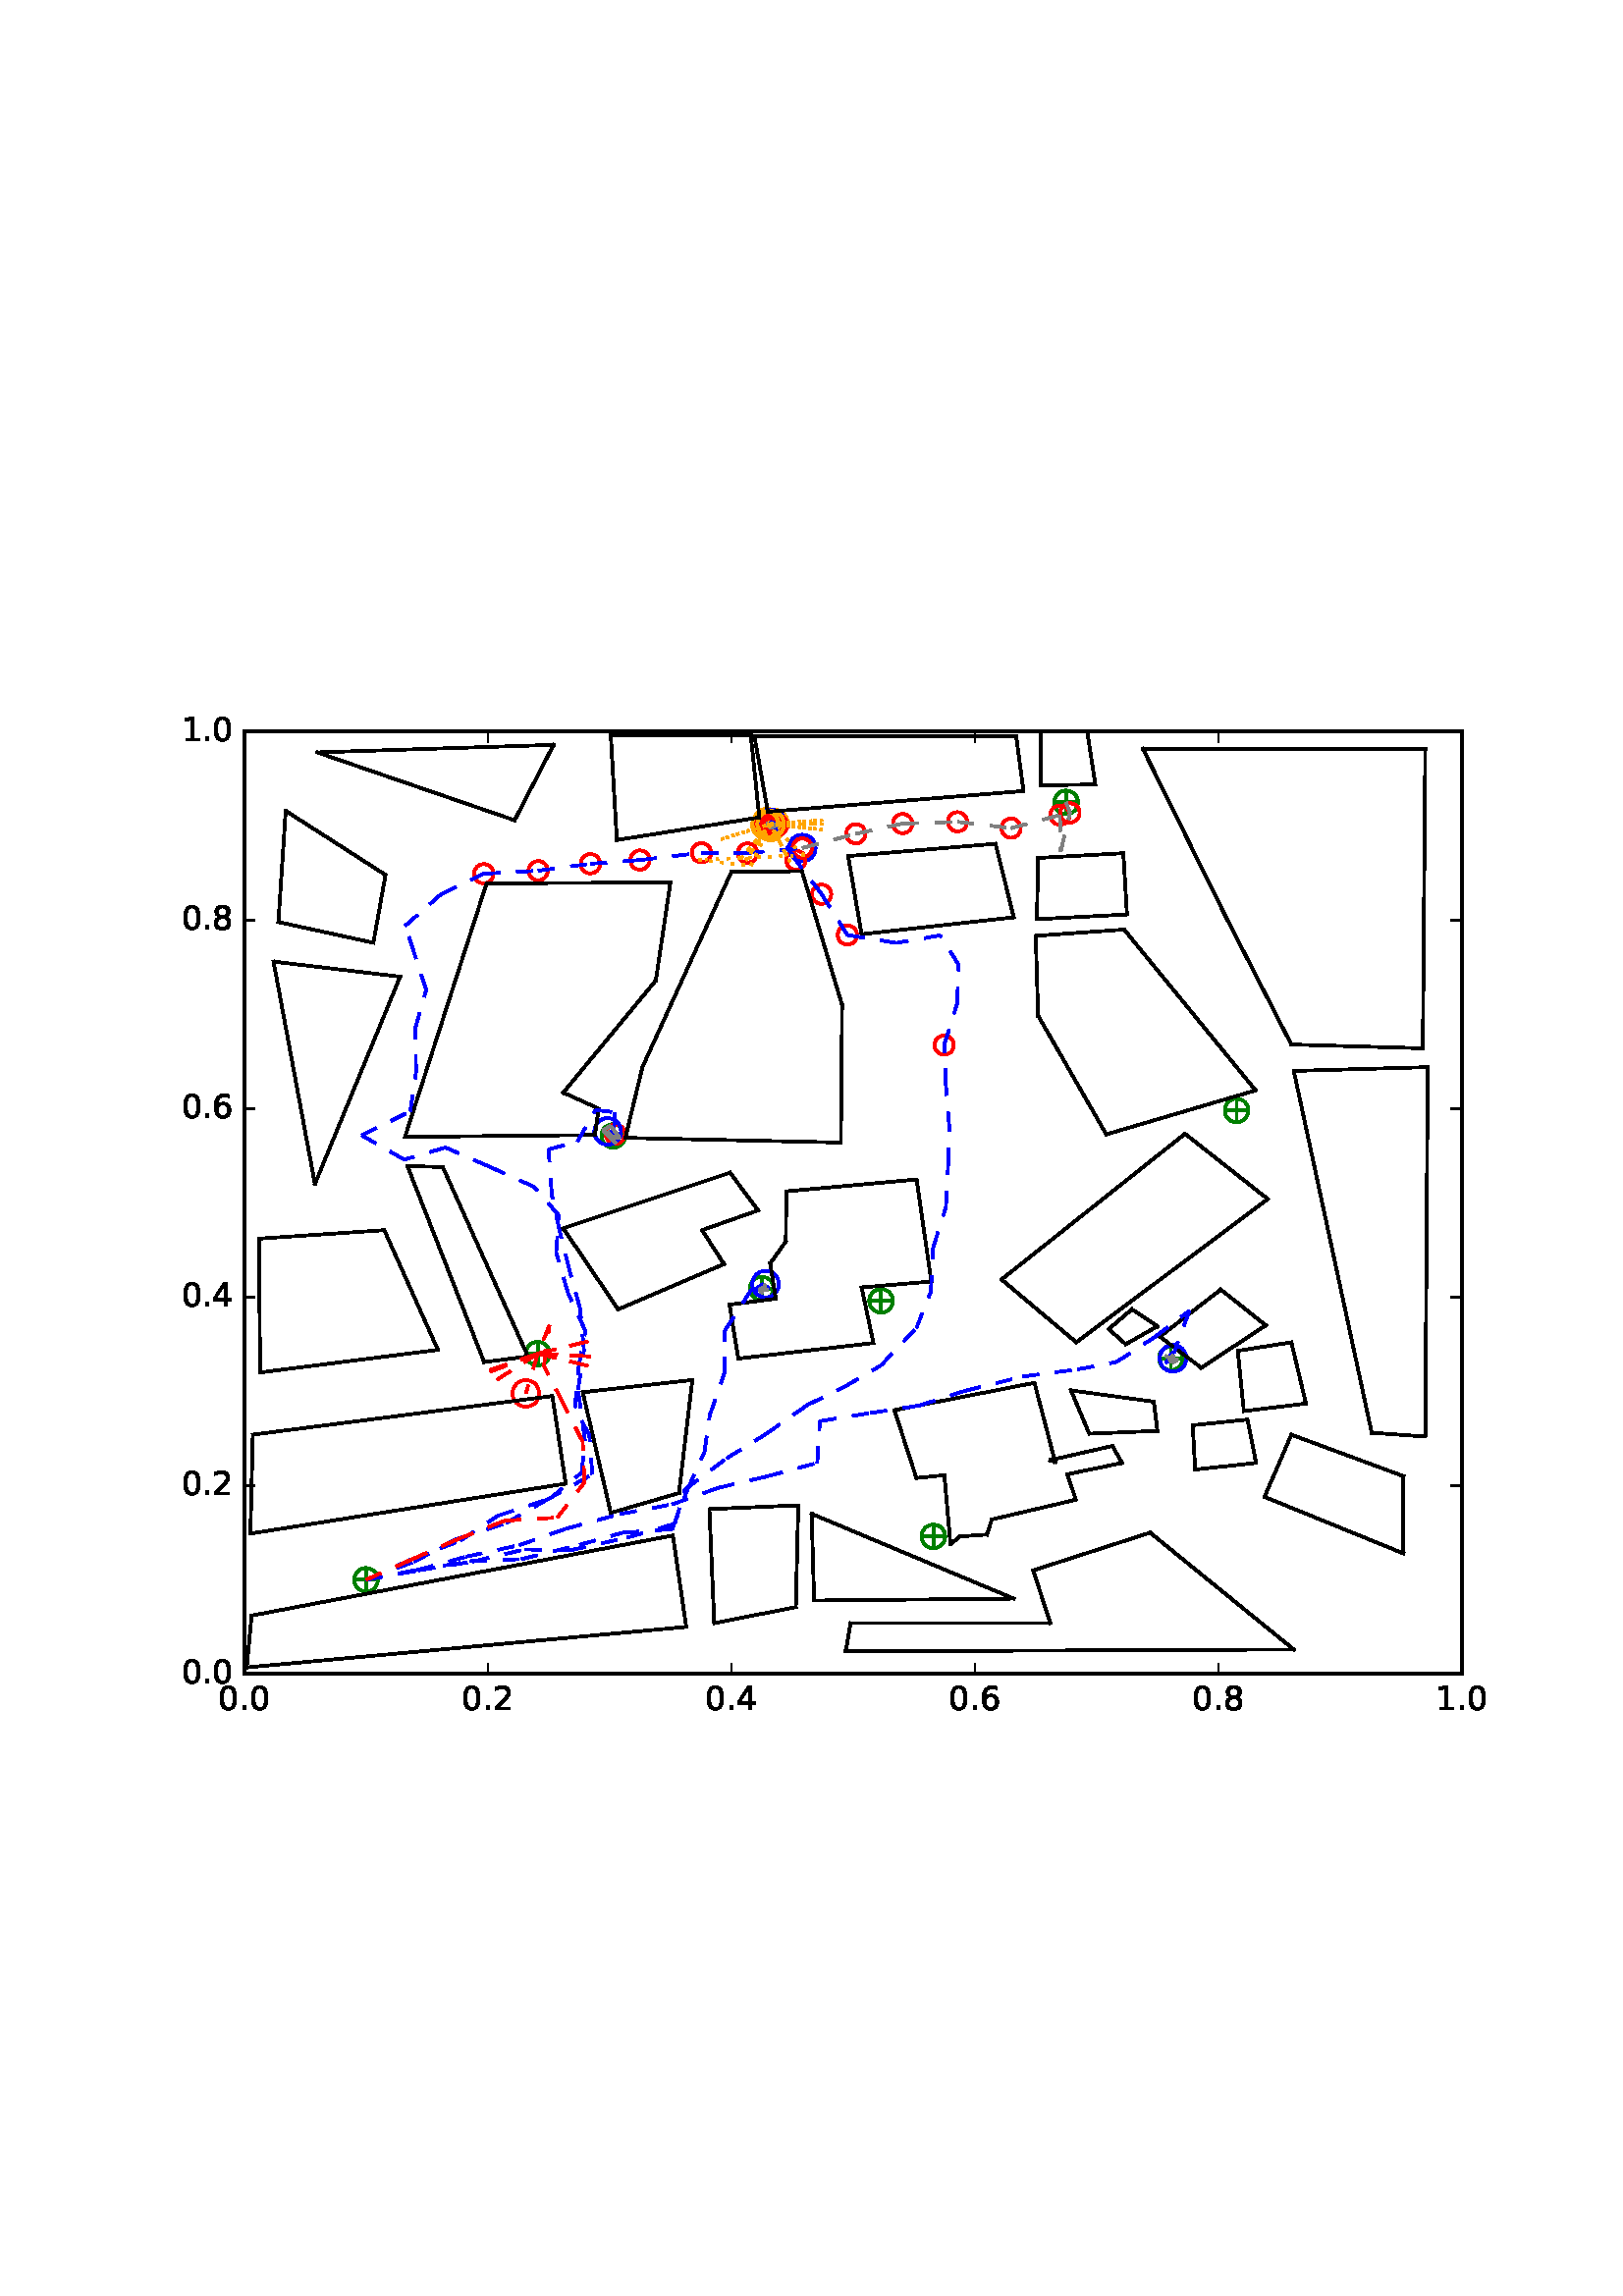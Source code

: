 %!PS-Adobe-3.0 EPSF-3.0
%%Orientation: portrait
%%BoundingBox: 59 205 552 586
%%EndComments
%%BeginProlog
/mpldict 8 dict def
mpldict begin
/m { moveto } bind def
/l { lineto } bind def
/r { rlineto } bind def
/c { curveto } bind def
/cl { closepath } bind def
/box {
m
1 index 0 r
0 exch r
neg 0 r
cl
} bind def
/clipbox {
box
clip
newpath
} bind def
%!PS-Adobe-3.0 Resource-Font
%%Copyright: Copyright (c) 2003 by Bitstream, Inc. All Rights Reserved.
25 dict begin
/_d{bind def}bind def
/_m{moveto}_d
/_l{lineto}_d
/_cl{closepath eofill}_d
/_c{curveto}_d
/_sc{7 -1 roll{setcachedevice}{pop pop pop pop pop pop}ifelse}_d
/_e{exec}_d
/FontName /BitstreamVeraSans-Roman def
/PaintType 0 def
/FontMatrix[.001 0 0 .001 0 0]def
/FontBBox[-183 -236 1287 928]def
/FontType 3 def
/Encoding [ /period /zero /one /two /four /six /eight ] def
/FontInfo 10 dict dup begin
/FamilyName (Bitstream Vera Sans) def
/FullName (Bitstream Vera Sans) def
/Notice (Copyright (c) 2003 by Bitstream, Inc. All Rights Reserved. Bitstream Vera is a trademark of Bitstream, Inc.) def
/Weight (Roman) def
/Version (Release 1.10) def
/ItalicAngle 0.0 def
/isFixedPitch false def
/UnderlinePosition -213 def
/UnderlineThickness 143 def
end readonly def
/CharStrings 7 dict dup begin
/period{318 0 107 0 210 124 _sc
107 124 _m
210 124 _l
210 0 _l
107 0 _l
107 124 _l
_cl}_d
/zero{636 0 66 -13 570 742 _sc
318 664 _m
267 664 229 639 203 589 _c
177 539 165 464 165 364 _c
165 264 177 189 203 139 _c
229 89 267 64 318 64 _c
369 64 407 89 433 139 _c
458 189 471 264 471 364 _c
471 464 458 539 433 589 _c
407 639 369 664 318 664 _c
318 742 _m
399 742 461 709 505 645 _c
548 580 570 486 570 364 _c
570 241 548 147 505 83 _c
461 19 399 -13 318 -13 _c
236 -13 173 19 130 83 _c
87 147 66 241 66 364 _c
66 486 87 580 130 645 _c
173 709 236 742 318 742 _c
_cl}_d
/one{636 0 110 0 544 729 _sc
124 83 _m
285 83 _l
285 639 _l
110 604 _l
110 694 _l
284 729 _l
383 729 _l
383 83 _l
544 83 _l
544 0 _l
124 0 _l
124 83 _l
_cl}_d
/two{{636 0 73 0 536 742 _sc
192 83 _m
536 83 _l
536 0 _l
73 0 _l
73 83 _l
110 121 161 173 226 239 _c
290 304 331 346 348 365 _c
380 400 402 430 414 455 _c
426 479 433 504 433 528 _c
433 566 419 598 392 622 _c
365 646 330 659 286 659 _c
255 659 222 653 188 643 _c
154 632 117 616 78 594 _c
78 694 _l
118 710 155 722 189 730 _c
223 738 255 742 284 742 _c
}_e{359 742 419 723 464 685 _c
509 647 532 597 532 534 _c
532 504 526 475 515 449 _c
504 422 484 390 454 354 _c
446 344 420 317 376 272 _c
332 227 271 164 192 83 _c
_cl}_e}_d
/four{636 0 49 0 580 729 _sc
378 643 _m
129 254 _l
378 254 _l
378 643 _l
352 729 _m
476 729 _l
476 254 _l
580 254 _l
580 172 _l
476 172 _l
476 0 _l
378 0 _l
378 172 _l
49 172 _l
49 267 _l
352 729 _l
_cl}_d
/six{{636 0 70 -13 573 742 _sc
330 404 _m
286 404 251 388 225 358 _c
199 328 186 286 186 234 _c
186 181 199 139 225 109 _c
251 79 286 64 330 64 _c
374 64 409 79 435 109 _c
461 139 474 181 474 234 _c
474 286 461 328 435 358 _c
409 388 374 404 330 404 _c
526 713 _m
526 623 _l
501 635 476 644 451 650 _c
425 656 400 659 376 659 _c
310 659 260 637 226 593 _c
}_e{192 549 172 482 168 394 _c
187 422 211 444 240 459 _c
269 474 301 482 336 482 _c
409 482 467 459 509 415 _c
551 371 573 310 573 234 _c
573 159 550 99 506 54 _c
462 9 403 -13 330 -13 _c
246 -13 181 19 137 83 _c
92 147 70 241 70 364 _c
70 479 97 571 152 639 _c
206 707 280 742 372 742 _c
396 742 421 739 447 735 _c
472 730 498 723 526 713 _c
_cl}_e}_d
/eight{{636 0 68 -13 568 742 _sc
318 346 _m
271 346 234 333 207 308 _c
180 283 167 249 167 205 _c
167 161 180 126 207 101 _c
234 76 271 64 318 64 _c
364 64 401 76 428 102 _c
455 127 469 161 469 205 _c
469 249 455 283 429 308 _c
402 333 365 346 318 346 _c
219 388 _m
177 398 144 418 120 447 _c
96 476 85 511 85 553 _c
85 611 105 657 147 691 _c
188 725 245 742 318 742 _c
}_e{390 742 447 725 489 691 _c
530 657 551 611 551 553 _c
551 511 539 476 515 447 _c
491 418 459 398 417 388 _c
464 377 501 355 528 323 _c
554 291 568 251 568 205 _c
568 134 546 80 503 43 _c
459 5 398 -13 318 -13 _c
237 -13 175 5 132 43 _c
89 80 68 134 68 205 _c
68 251 81 291 108 323 _c
134 355 171 377 219 388 _c
183 544 _m
183 506 194 476 218 455 _c
}_e{242 434 275 424 318 424 _c
360 424 393 434 417 455 _c
441 476 453 506 453 544 _c
453 582 441 611 417 632 _c
393 653 360 664 318 664 _c
275 664 242 653 218 632 _c
194 611 183 582 183 544 _c
_cl}_e}_d
end readonly def

/BuildGlyph
 {exch begin
 CharStrings exch
 2 copy known not{pop /.notdef}if
 true 3 1 roll get exec
 end}_d

/BuildChar {
 1 index /Encoding get exch get
 1 index /BuildGlyph get exec
}_d

FontName currentdict end definefont pop
end
%%EndProlog
mpldict begin
59.28 205.281 translate
493.441 381.438 0 0 clipbox
100000 setmiterlimit
gsave
0 0 m
493.441 0 l
493.441 381.438 l
0 381.438 l
cl
1.000 setgray
fill
grestore
gsave
30.294 22.825 m
476.694 22.825 l
476.694 368.425 l
30.294 368.425 l
cl
1.000 setgray
fill
grestore
1.000 setlinewidth
1 setlinejoin
0 setlinecap
[] 0 setdash
0.000 0.502 0.000 setrgbcolor
gsave
446.4 345.6 30.29 22.83 clipbox
71.398 57.385 m
78.469 57.385 l
74.934 53.849 m
74.934 60.921 l
gsave
fill
grestore
stroke
grestore
0.000 0.500 0.000 setrgbcolor
gsave
446.4 345.6 30.29 22.83 clipbox
74.934 53.055 m
76.082 53.055 77.184 53.511 77.996 54.323 c
78.808 55.135 79.264 56.237 79.264 57.385 c
79.264 58.533 78.808 59.635 77.996 60.447 c
77.184 61.259 76.082 61.715 74.934 61.715 c
73.785 61.715 72.684 61.259 71.872 60.447 c
71.06 59.635 70.604 58.533 70.604 57.385 c
70.604 56.237 71.06 55.135 71.872 54.323 c
72.684 53.511 73.785 53.055 74.934 53.055 c
74.934 53.055 l
cl
stroke
grestore
0.000 0.502 0.000 setrgbcolor
gsave
446.4 345.6 30.29 22.83 clipbox
279.421 73.283 m
286.492 73.283 l
282.956 69.747 m
282.956 76.818 l
gsave
fill
grestore
stroke
grestore
0.000 0.500 0.000 setrgbcolor
gsave
446.4 345.6 30.29 22.83 clipbox
282.956 68.952 m
284.105 68.952 285.206 69.409 286.018 70.221 c
286.83 71.033 287.286 72.134 287.286 73.283 c
287.286 74.431 286.83 75.532 286.018 76.344 c
285.206 77.156 284.105 77.613 282.956 77.613 c
281.808 77.613 280.706 77.156 279.894 76.344 c
279.082 75.532 278.626 74.431 278.626 73.283 c
278.626 72.134 279.082 71.033 279.894 70.221 c
280.706 69.409 281.808 68.952 282.956 68.952 c
282.956 68.952 l
cl
stroke
grestore
0.000 0.502 0.000 setrgbcolor
gsave
446.4 345.6 30.29 22.83 clipbox
366.469 138.601 m
373.54 138.601 l
370.004 135.065 m
370.004 142.137 l
gsave
fill
grestore
stroke
grestore
0.000 0.500 0.000 setrgbcolor
gsave
446.4 345.6 30.29 22.83 clipbox
370.004 134.271 m
371.153 134.271 372.254 134.727 373.066 135.539 c
373.878 136.351 374.334 137.453 374.334 138.601 c
374.334 139.749 373.878 140.851 373.066 141.663 c
372.254 142.475 371.153 142.931 370.004 142.931 c
368.856 142.931 367.754 142.475 366.942 141.663 c
366.13 140.851 365.674 139.749 365.674 138.601 c
365.674 137.453 366.13 136.351 366.942 135.539 c
367.754 134.727 368.856 134.271 370.004 134.271 c
370.004 134.271 l
cl
stroke
grestore
0.000 0.502 0.000 setrgbcolor
gsave
446.4 345.6 30.29 22.83 clipbox
260.225 159.683 m
267.296 159.683 l
263.761 156.147 m
263.761 163.218 l
gsave
fill
grestore
stroke
grestore
0.000 0.500 0.000 setrgbcolor
gsave
446.4 345.6 30.29 22.83 clipbox
263.761 155.352 m
264.909 155.352 266.011 155.809 266.823 156.621 c
267.635 157.433 268.091 158.534 268.091 159.683 c
268.091 160.831 267.635 161.932 266.823 162.744 c
266.011 163.556 264.909 164.013 263.761 164.013 c
262.613 164.013 261.511 163.556 260.699 162.744 c
259.887 161.932 259.431 160.831 259.431 159.683 c
259.431 158.534 259.887 157.433 260.699 156.621 c
261.511 155.809 262.613 155.352 263.761 155.352 c
263.761 155.352 l
cl
stroke
grestore
0.000 0.502 0.000 setrgbcolor
gsave
446.4 345.6 30.29 22.83 clipbox
134.341 140.329 m
141.412 140.329 l
137.876 136.793 m
137.876 143.865 l
gsave
fill
grestore
stroke
grestore
0.000 0.500 0.000 setrgbcolor
gsave
446.4 345.6 30.29 22.83 clipbox
137.876 135.999 m
139.025 135.999 140.126 136.455 140.938 137.267 c
141.75 138.079 142.206 139.181 142.206 140.329 c
142.206 141.477 141.75 142.579 140.938 143.391 c
140.126 144.203 139.025 144.659 137.876 144.659 c
136.728 144.659 135.626 144.203 134.814 143.391 c
134.002 142.579 133.546 141.477 133.546 140.329 c
133.546 139.181 134.002 138.079 134.814 137.267 c
135.626 136.455 136.728 135.999 137.876 135.999 c
137.876 135.999 l
cl
stroke
grestore
0.000 0.502 0.000 setrgbcolor
gsave
446.4 345.6 30.29 22.83 clipbox
216.478 164.175 m
223.549 164.175 l
220.014 160.64 m
220.014 167.711 l
gsave
fill
grestore
stroke
grestore
0.000 0.500 0.000 setrgbcolor
gsave
446.4 345.6 30.29 22.83 clipbox
220.014 159.845 m
221.162 159.845 222.264 160.302 223.076 161.114 c
223.888 161.926 224.344 163.027 224.344 164.175 c
224.344 165.324 223.888 166.425 223.076 167.237 c
222.264 168.049 221.162 168.506 220.014 168.506 c
218.865 168.506 217.764 168.049 216.952 167.237 c
216.14 166.425 215.684 165.324 215.684 164.175 c
215.684 163.027 216.14 161.926 216.952 161.114 c
217.764 160.302 218.865 159.845 220.014 159.845 c
220.014 159.845 l
cl
stroke
grestore
0.000 0.502 0.000 setrgbcolor
gsave
446.4 345.6 30.29 22.83 clipbox
162.017 220.163 m
169.088 220.163 l
165.553 216.627 m
165.553 223.698 l
gsave
fill
grestore
stroke
grestore
0.000 0.500 0.000 setrgbcolor
gsave
446.4 345.6 30.29 22.83 clipbox
165.553 215.832 m
166.701 215.832 167.803 216.289 168.615 217.101 c
169.427 217.913 169.883 219.014 169.883 220.163 c
169.883 221.311 169.427 222.412 168.615 223.224 c
167.803 224.036 166.701 224.493 165.553 224.493 c
164.405 224.493 163.303 224.036 162.491 223.224 c
161.679 222.412 161.223 221.311 161.223 220.163 c
161.223 219.014 161.679 217.913 162.491 217.101 c
163.303 216.289 164.405 215.832 165.553 215.832 c
165.553 215.832 l
cl
stroke
grestore
0.000 0.502 0.000 setrgbcolor
gsave
446.4 345.6 30.29 22.83 clipbox
390.574 229.494 m
397.645 229.494 l
394.11 225.958 m
394.11 233.029 l
gsave
fill
grestore
stroke
grestore
0.000 0.500 0.000 setrgbcolor
gsave
446.4 345.6 30.29 22.83 clipbox
394.11 225.164 m
395.258 225.164 396.36 225.62 397.172 226.432 c
397.984 227.244 398.44 228.345 398.44 229.494 c
398.44 230.642 397.984 231.744 397.172 232.556 c
396.36 233.368 395.258 233.824 394.11 233.824 c
392.961 233.824 391.86 233.368 391.048 232.556 c
390.236 231.744 389.78 230.642 389.78 229.494 c
389.78 228.345 390.236 227.244 391.048 226.432 c
391.86 225.62 392.961 225.164 394.11 225.164 c
394.11 225.164 l
cl
stroke
grestore
0.000 0.502 0.000 setrgbcolor
gsave
446.4 345.6 30.29 22.83 clipbox
328.078 342.505 m
335.149 342.505 l
331.614 338.969 m
331.614 346.041 l
gsave
fill
grestore
stroke
grestore
0.000 0.500 0.000 setrgbcolor
gsave
446.4 345.6 30.29 22.83 clipbox
331.614 338.175 m
332.762 338.175 333.864 338.631 334.676 339.443 c
335.488 340.255 335.944 341.357 335.944 342.505 c
335.944 343.653 335.488 344.755 334.676 345.567 c
333.864 346.379 332.762 346.835 331.614 346.835 c
330.465 346.835 329.364 346.379 328.552 345.567 c
327.74 344.755 327.284 343.653 327.284 342.505 c
327.284 341.357 327.74 340.255 328.552 339.443 c
329.364 338.631 330.465 338.175 331.614 338.175 c
331.614 338.175 l
cl
stroke
grestore
0.000 0.502 0.000 setrgbcolor
gsave
446.4 345.6 30.29 22.83 clipbox
219.603 334.556 m
226.674 334.556 l
223.139 331.021 m
223.139 338.092 l
gsave
fill
grestore
stroke
grestore
0.000 0.500 0.000 setrgbcolor
gsave
446.4 345.6 30.29 22.83 clipbox
223.139 330.226 m
224.287 330.226 225.388 330.682 226.2 331.494 c
227.012 332.306 227.469 333.408 227.469 334.556 c
227.469 335.705 227.012 336.806 226.2 337.618 c
225.388 338.43 224.287 338.886 223.139 338.886 c
221.99 338.886 220.889 338.43 220.077 337.618 c
219.265 336.806 218.808 335.705 218.808 334.556 c
218.808 333.408 219.265 332.306 220.077 331.494 c
220.889 330.682 221.99 330.226 223.139 330.226 c
223.139 330.226 l
cl
stroke
grestore
1.000 0.647 0.000 setrgbcolor
gsave
446.4 345.6 30.29 22.83 clipbox
223.301 328.55 m
224.593 328.55 225.833 329.064 226.747 329.978 c
227.66 330.891 228.174 332.131 228.174 333.424 c
228.174 334.716 227.66 335.956 226.747 336.87 c
225.833 337.783 224.593 338.297 223.301 338.297 c
222.008 338.297 220.768 337.783 219.855 336.87 c
218.941 335.956 218.427 334.716 218.427 333.424 c
218.427 332.131 218.941 330.891 219.855 329.978 c
220.768 329.064 222.008 328.55 223.301 328.55 c
223.301 328.55 l
cl
stroke
grestore
1.000 0.000 0.000 setrgbcolor
gsave
446.4 345.6 30.29 22.83 clipbox
118.1 312.785 m
119.037 312.785 119.937 313.157 120.6 313.82 c
121.263 314.483 121.635 315.383 121.635 316.32 c
121.635 317.258 121.263 318.157 120.6 318.82 c
119.937 319.483 119.037 319.856 118.1 319.856 c
117.162 319.856 116.263 319.483 115.6 318.82 c
114.937 318.157 114.564 317.258 114.564 316.32 c
114.564 315.383 114.937 314.483 115.6 313.82 c
116.263 313.157 117.162 312.785 118.1 312.785 c
118.1 312.785 l
cl
stroke
grestore
gsave
446.4 345.6 30.29 22.83 clipbox
138.038 313.894 m
138.976 313.894 139.875 314.267 140.538 314.93 c
141.201 315.593 141.574 316.492 141.574 317.43 c
141.574 318.367 141.201 319.267 140.538 319.93 c
139.875 320.593 138.976 320.965 138.038 320.965 c
137.1 320.965 136.201 320.593 135.538 319.93 c
134.875 319.267 134.502 318.367 134.502 317.43 c
134.502 316.492 134.875 315.593 135.538 314.93 c
136.201 314.267 137.1 313.894 138.038 313.894 c
138.038 313.894 l
cl
stroke
grestore
gsave
446.4 345.6 30.29 22.83 clipbox
157.186 316.445 m
158.124 316.445 159.023 316.818 159.686 317.481 c
160.349 318.144 160.722 319.043 160.722 319.981 c
160.722 320.918 160.349 321.818 159.686 322.481 c
159.023 323.144 158.124 323.516 157.186 323.516 c
156.249 323.516 155.349 323.144 154.686 322.481 c
154.023 321.818 153.651 320.918 153.651 319.981 c
153.651 319.043 154.023 318.144 154.686 317.481 c
155.349 316.818 156.249 316.445 157.186 316.445 c
157.186 316.445 l
cl
stroke
grestore
gsave
446.4 345.6 30.29 22.83 clipbox
175.374 317.815 m
176.312 317.815 177.211 318.187 177.874 318.85 c
178.537 319.513 178.909 320.412 178.909 321.35 c
178.909 322.288 178.537 323.187 177.874 323.85 c
177.211 324.513 176.312 324.886 175.374 324.886 c
174.436 324.886 173.537 324.513 172.874 323.85 c
172.211 323.187 171.838 322.288 171.838 321.35 c
171.838 320.412 172.211 319.513 172.874 318.85 c
173.537 318.187 174.436 317.815 175.374 317.815 c
175.374 317.815 l
cl
stroke
grestore
gsave
446.4 345.6 30.29 22.83 clipbox
197.913 320.49 m
198.85 320.49 199.75 320.862 200.413 321.525 c
201.076 322.188 201.448 323.087 201.448 324.025 c
201.448 324.963 201.076 325.862 200.413 326.525 c
199.75 327.188 198.85 327.561 197.913 327.561 c
196.975 327.561 196.076 327.188 195.413 326.525 c
194.75 325.862 194.377 324.963 194.377 324.025 c
194.377 323.087 194.75 322.188 195.413 321.525 c
196.076 320.862 196.975 320.49 197.913 320.49 c
197.913 320.49 l
cl
stroke
grestore
gsave
446.4 345.6 30.29 22.83 clipbox
214.82 320.377 m
215.757 320.377 216.657 320.749 217.32 321.412 c
217.983 322.075 218.355 322.975 218.355 323.912 c
218.355 324.85 217.983 325.749 217.32 326.412 c
216.657 327.075 215.757 327.448 214.82 327.448 c
213.882 327.448 212.983 327.075 212.32 326.412 c
211.657 325.749 211.284 324.85 211.284 323.912 c
211.284 322.975 211.657 322.075 212.32 321.412 c
212.983 320.749 213.882 320.377 214.82 320.377 c
214.82 320.377 l
cl
stroke
grestore
0.000 0.000 1.000 setrgbcolor
gsave
446.4 345.6 30.29 22.83 clipbox
234.868 320.879 m
236.161 320.879 237.401 321.392 238.315 322.306 c
239.228 323.22 239.742 324.46 239.742 325.752 c
239.742 327.045 239.228 328.284 238.315 329.198 c
237.401 330.112 236.161 330.626 234.868 330.626 c
233.576 330.626 232.336 330.112 231.422 329.198 c
230.509 328.284 229.995 327.045 229.995 325.752 c
229.995 324.46 230.509 323.22 231.422 322.306 c
232.336 321.392 233.576 320.879 234.868 320.879 c
234.868 320.879 l
cl
stroke
grestore
1.000 0.000 0.000 setrgbcolor
gsave
446.4 345.6 30.29 22.83 clipbox
234.868 322.217 m
235.806 322.217 236.705 322.589 237.368 323.252 c
238.032 323.915 238.404 324.815 238.404 325.752 c
238.404 326.69 238.032 327.589 237.368 328.252 c
236.705 328.915 235.806 329.288 234.868 329.288 c
233.931 329.288 233.032 328.915 232.368 328.252 c
231.705 327.589 231.333 326.69 231.333 325.752 c
231.333 324.815 231.705 323.915 232.368 323.252 c
233.032 322.589 233.931 322.217 234.868 322.217 c
234.868 322.217 l
cl
stroke
grestore
gsave
446.4 345.6 30.29 22.83 clipbox
254.52 327.435 m
255.457 327.435 256.357 327.808 257.02 328.471 c
257.683 329.134 258.055 330.033 258.055 330.971 c
258.055 331.909 257.683 332.808 257.02 333.471 c
256.357 334.134 255.457 334.506 254.52 334.506 c
253.582 334.506 252.683 334.134 252.02 333.471 c
251.357 332.808 250.984 331.909 250.984 330.971 c
250.984 330.033 251.357 329.134 252.02 328.471 c
252.683 327.808 253.582 327.435 254.52 327.435 c
254.52 327.435 l
cl
stroke
grestore
gsave
446.4 345.6 30.29 22.83 clipbox
271.664 331.177 m
272.601 331.177 273.501 331.549 274.164 332.212 c
274.827 332.875 275.199 333.774 275.199 334.712 c
275.199 335.65 274.827 336.549 274.164 337.212 c
273.501 337.875 272.601 338.248 271.664 338.248 c
270.726 338.248 269.827 337.875 269.164 337.212 c
268.501 336.549 268.128 335.65 268.128 334.712 c
268.128 333.774 268.501 332.875 269.164 332.212 c
269.827 331.549 270.726 331.177 271.664 331.177 c
271.664 331.177 l
cl
stroke
grestore
gsave
446.4 345.6 30.29 22.83 clipbox
291.779 331.835 m
292.716 331.835 293.616 332.207 294.279 332.87 c
294.942 333.533 295.314 334.433 295.314 335.37 c
295.314 336.308 294.942 337.207 294.279 337.87 c
293.616 338.533 292.716 338.906 291.779 338.906 c
290.841 338.906 289.942 338.533 289.279 337.87 c
288.616 337.207 288.243 336.308 288.243 335.37 c
288.243 334.433 288.616 333.533 289.279 332.87 c
289.942 332.207 290.841 331.835 291.779 331.835 c
291.779 331.835 l
cl
stroke
grestore
gsave
446.4 345.6 30.29 22.83 clipbox
311.428 329.501 m
312.365 329.501 313.265 329.874 313.928 330.537 c
314.591 331.2 314.963 332.099 314.963 333.037 c
314.963 333.974 314.591 334.874 313.928 335.537 c
313.265 336.2 312.365 336.572 311.428 336.572 c
310.49 336.572 309.591 336.2 308.928 335.537 c
308.265 334.874 307.892 333.974 307.892 333.037 c
307.892 332.099 308.265 331.2 308.928 330.537 c
309.591 329.874 310.49 329.501 311.428 329.501 c
311.428 329.501 l
cl
stroke
grestore
gsave
446.4 345.6 30.29 22.83 clipbox
329.331 334.295 m
330.269 334.295 331.168 334.667 331.831 335.33 c
332.494 335.993 332.866 336.893 332.866 337.83 c
332.866 338.768 332.494 339.667 331.831 340.33 c
331.168 340.993 330.269 341.366 329.331 341.366 c
328.393 341.366 327.494 340.993 326.831 340.33 c
326.168 339.667 325.795 338.768 325.795 337.83 c
325.795 336.893 326.168 335.993 326.831 335.33 c
327.494 334.667 328.393 334.295 329.331 334.295 c
329.331 334.295 l
cl
stroke
grestore
gsave
446.4 345.6 30.29 22.83 clipbox
333.017 335.115 m
333.954 335.115 334.854 335.488 335.517 336.151 c
336.18 336.814 336.552 337.713 336.552 338.651 c
336.552 339.588 336.18 340.488 335.517 341.151 c
334.854 341.814 333.954 342.186 333.017 342.186 c
332.079 342.186 331.18 341.814 330.517 341.151 c
329.854 340.488 329.481 339.588 329.481 338.651 c
329.481 337.713 329.854 336.814 330.517 336.151 c
331.18 335.488 332.079 335.115 333.017 335.115 c
333.017 335.115 l
cl
stroke
grestore
1.000 0.647 0.000 setrgbcolor
gsave
446.4 345.6 30.29 22.83 clipbox
221.927 330.406 m
223.219 330.406 224.459 330.919 225.373 331.833 c
226.287 332.747 226.8 333.987 226.8 335.279 c
226.8 336.572 226.287 337.811 225.373 338.725 c
224.459 339.639 223.219 340.153 221.927 340.153 c
220.635 340.153 219.395 339.639 218.481 338.725 c
217.567 337.811 217.054 336.572 217.054 335.279 c
217.054 333.987 217.567 332.747 218.481 331.833 c
219.395 330.919 220.635 330.406 221.927 330.406 c
221.927 330.406 l
cl
stroke
grestore
0.000 0.000 1.000 setrgbcolor
gsave
446.4 345.6 30.29 22.83 clipbox
221.423 160.943 m
222.715 160.943 223.955 161.457 224.869 162.371 c
225.783 163.285 226.296 164.524 226.296 165.817 c
226.296 167.109 225.783 168.349 224.869 169.263 c
223.955 170.177 222.715 170.69 221.423 170.69 c
220.13 170.69 218.891 170.177 217.977 169.263 c
217.063 168.349 216.549 167.109 216.549 165.817 c
216.549 164.524 217.063 163.285 217.977 162.371 c
218.891 161.457 220.13 160.943 221.423 160.943 c
221.423 160.943 l
cl
stroke
grestore
1.000 0.647 0.000 setrgbcolor
gsave
446.4 345.6 30.29 22.83 clipbox
224.593 330.125 m
225.885 330.125 227.125 330.639 228.039 331.553 c
228.952 332.467 229.466 333.706 229.466 334.999 c
229.466 336.291 228.952 337.531 228.039 338.445 c
227.125 339.359 225.885 339.872 224.593 339.872 c
223.3 339.872 222.06 339.359 221.147 338.445 c
220.233 337.531 219.719 336.291 219.719 334.999 c
219.719 333.706 220.233 332.467 221.147 331.553 c
222.06 330.639 223.3 330.125 224.593 330.125 c
224.593 330.125 l
cl
stroke
grestore
1.000 0.000 0.000 setrgbcolor
gsave
446.4 345.6 30.29 22.83 clipbox
286.896 249.937 m
287.834 249.937 288.733 250.309 289.396 250.972 c
290.059 251.635 290.432 252.535 290.432 253.472 c
290.432 254.41 290.059 255.309 289.396 255.972 c
288.733 256.635 287.834 257.008 286.896 257.008 c
285.958 257.008 285.059 256.635 284.396 255.972 c
283.733 255.309 283.36 254.41 283.36 253.472 c
283.36 252.535 283.733 251.635 284.396 250.972 c
285.059 250.309 285.958 249.937 286.896 249.937 c
286.896 249.937 l
cl
stroke
grestore
gsave
446.4 345.6 30.29 22.83 clipbox
251.43 290.318 m
252.368 290.318 253.267 290.69 253.93 291.353 c
254.593 292.016 254.966 292.916 254.966 293.853 c
254.966 294.791 254.593 295.69 253.93 296.353 c
253.267 297.016 252.368 297.389 251.43 297.389 c
250.492 297.389 249.593 297.016 248.93 296.353 c
248.267 295.69 247.894 294.791 247.894 293.853 c
247.894 292.916 248.267 292.016 248.93 291.353 c
249.593 290.69 250.492 290.318 251.43 290.318 c
251.43 290.318 l
cl
stroke
grestore
gsave
446.4 345.6 30.29 22.83 clipbox
241.968 305.266 m
242.906 305.266 243.805 305.638 244.468 306.301 c
245.131 306.964 245.504 307.864 245.504 308.801 c
245.504 309.739 245.131 310.638 244.468 311.301 c
243.805 311.964 242.906 312.337 241.968 312.337 c
241.031 312.337 240.131 311.964 239.468 311.301 c
238.805 310.638 238.433 309.739 238.433 308.801 c
238.433 307.864 238.805 306.964 239.468 306.301 c
240.131 305.638 241.031 305.266 241.968 305.266 c
241.968 305.266 l
cl
stroke
grestore
gsave
446.4 345.6 30.29 22.83 clipbox
232.519 317.761 m
233.457 317.761 234.356 318.134 235.019 318.797 c
235.682 319.46 236.055 320.359 236.055 321.297 c
236.055 322.234 235.682 323.134 235.019 323.797 c
234.356 324.46 233.457 324.832 232.519 324.832 c
231.582 324.832 230.682 324.46 230.019 323.797 c
229.356 323.134 228.984 322.234 228.984 321.297 c
228.984 320.359 229.356 319.46 230.019 318.797 c
230.682 318.134 231.582 317.761 232.519 317.761 c
232.519 317.761 l
cl
stroke
grestore
gsave
446.4 345.6 30.29 22.83 clipbox
224.384 330.149 m
225.321 330.149 226.221 330.522 226.884 331.185 c
227.547 331.848 227.919 332.747 227.919 333.685 c
227.919 334.623 227.547 335.522 226.884 336.185 c
226.221 336.848 225.321 337.22 224.384 337.22 c
223.446 337.22 222.547 336.848 221.884 336.185 c
221.221 335.522 220.848 334.623 220.848 333.685 c
220.848 332.747 221.221 331.848 221.884 331.185 c
222.547 330.522 223.446 330.149 224.384 330.149 c
224.384 330.149 l
cl
stroke
grestore
gsave
446.4 345.6 30.29 22.83 clipbox
223.237 331.842 m
224.174 331.842 225.074 332.214 225.737 332.877 c
226.4 333.54 226.772 334.44 226.772 335.377 c
226.772 336.315 226.4 337.214 225.737 337.877 c
225.074 338.54 224.174 338.913 223.237 338.913 c
222.299 338.913 221.4 338.54 220.737 337.877 c
220.074 337.214 219.701 336.315 219.701 335.377 c
219.701 334.44 220.074 333.54 220.737 332.877 c
221.4 332.214 222.299 331.842 223.237 331.842 c
223.237 331.842 l
cl
stroke
grestore
gsave
446.4 345.6 30.29 22.83 clipbox
225.68 331.0 m
226.618 331.0 227.517 331.373 228.18 332.036 c
228.843 332.699 229.216 333.598 229.216 334.536 c
229.216 335.473 228.843 336.373 228.18 337.036 c
227.517 337.699 226.618 338.071 225.68 338.071 c
224.743 338.071 223.843 337.699 223.18 337.036 c
222.517 336.373 222.145 335.473 222.145 334.536 c
222.145 333.598 222.517 332.699 223.18 332.036 c
223.843 331.373 224.743 331.0 225.68 331.0 c
225.68 331.0 l
cl
stroke
grestore
0.000 0.000 1.000 setrgbcolor
gsave
446.4 345.6 30.29 22.83 clipbox
223.641 330.059 m
224.933 330.059 226.173 330.573 227.087 331.487 c
228.001 332.4 228.514 333.64 228.514 334.933 c
228.514 336.225 228.001 337.465 227.087 338.379 c
226.173 339.292 224.933 339.806 223.641 339.806 c
222.348 339.806 221.109 339.292 220.195 338.379 c
219.281 337.465 218.767 336.225 218.767 334.933 c
218.767 333.64 219.281 332.4 220.195 331.487 c
221.109 330.573 222.348 330.059 223.641 330.059 c
223.641 330.059 l
cl
stroke
grestore
1.000 0.000 0.000 setrgbcolor
gsave
446.4 345.6 30.29 22.83 clipbox
223.641 331.397 m
224.578 331.397 225.478 331.77 226.141 332.433 c
226.804 333.096 227.176 333.995 227.176 334.933 c
227.176 335.87 226.804 336.77 226.141 337.433 c
225.478 338.096 224.578 338.468 223.641 338.468 c
222.703 338.468 221.804 338.096 221.141 337.433 c
220.478 336.77 220.105 335.87 220.105 334.933 c
220.105 333.995 220.478 333.096 221.141 332.433 c
221.804 331.77 222.703 331.397 223.641 331.397 c
223.641 331.397 l
cl
stroke
grestore
gsave
446.4 345.6 30.29 22.83 clipbox
223.384 330.839 m
224.321 330.839 225.221 331.212 225.884 331.875 c
226.547 332.538 226.919 333.437 226.919 334.375 c
226.919 335.312 226.547 336.212 225.884 336.875 c
225.221 337.538 224.321 337.91 223.384 337.91 c
222.446 337.91 221.547 337.538 220.884 336.875 c
220.221 336.212 219.848 335.312 219.848 334.375 c
219.848 333.437 220.221 332.538 220.884 331.875 c
221.547 331.212 222.446 330.839 223.384 330.839 c
223.384 330.839 l
cl
stroke
grestore
gsave
446.4 345.6 30.29 22.83 clipbox
221.568 330.871 m
222.505 330.871 223.405 331.244 224.068 331.907 c
224.731 332.57 225.103 333.469 225.103 334.407 c
225.103 335.344 224.731 336.244 224.068 336.907 c
223.405 337.57 222.505 337.942 221.568 337.942 c
220.63 337.942 219.731 337.57 219.068 336.907 c
218.405 336.244 218.032 335.344 218.032 334.407 c
218.032 333.469 218.405 332.57 219.068 331.907 c
219.731 331.244 220.63 330.871 221.568 330.871 c
221.568 330.871 l
cl
stroke
grestore
gsave
446.4 345.6 30.29 22.83 clipbox
224.247 330.85 m
225.184 330.85 226.084 331.223 226.747 331.886 c
227.41 332.549 227.782 333.448 227.782 334.386 c
227.782 335.323 227.41 336.223 226.747 336.886 c
226.084 337.549 225.184 337.921 224.247 337.921 c
223.309 337.921 222.41 337.549 221.747 336.886 c
221.084 336.223 220.711 335.323 220.711 334.386 c
220.711 333.448 221.084 332.549 221.747 331.886 c
222.41 331.223 223.309 330.85 224.247 330.85 c
224.247 330.85 l
cl
stroke
grestore
gsave
446.4 345.6 30.29 22.83 clipbox
225.926 330.621 m
226.864 330.621 227.763 330.994 228.426 331.657 c
229.089 332.32 229.461 333.219 229.461 334.157 c
229.461 335.095 229.089 335.994 228.426 336.657 c
227.763 337.32 226.864 337.692 225.926 337.692 c
224.988 337.692 224.089 337.32 223.426 336.657 c
222.763 335.994 222.39 335.095 222.39 334.157 c
222.39 333.219 222.763 332.32 223.426 331.657 c
224.089 330.994 224.988 330.621 225.926 330.621 c
225.926 330.621 l
cl
stroke
grestore
gsave
446.4 345.6 30.29 22.83 clipbox
223.231 329.534 m
224.168 329.534 225.068 329.906 225.731 330.569 c
226.394 331.232 226.766 332.132 226.766 333.069 c
226.766 334.007 226.394 334.906 225.731 335.569 c
225.068 336.232 224.168 336.605 223.231 336.605 c
222.293 336.605 221.394 336.232 220.731 335.569 c
220.068 334.906 219.695 334.007 219.695 333.069 c
219.695 332.132 220.068 331.232 220.731 330.569 c
221.394 329.906 222.293 329.534 223.231 329.534 c
223.231 329.534 l
cl
stroke
grestore
gsave
446.4 345.6 30.29 22.83 clipbox
221.579 331.228 m
222.517 331.228 223.416 331.601 224.079 332.264 c
224.742 332.927 225.115 333.826 225.115 334.764 c
225.115 335.702 224.742 336.601 224.079 337.264 c
223.416 337.927 222.517 338.3 221.579 338.3 c
220.641 338.3 219.742 337.927 219.079 337.264 c
218.416 336.601 218.044 335.702 218.044 334.764 c
218.044 333.826 218.416 332.927 219.079 332.264 c
219.742 331.601 220.641 331.228 221.579 331.228 c
221.579 331.228 l
cl
stroke
grestore
1.000 0.647 0.000 setrgbcolor
gsave
446.4 345.6 30.29 22.83 clipbox
223.266 329.629 m
224.558 329.629 225.798 330.142 226.712 331.056 c
227.626 331.97 228.139 333.21 228.139 334.502 c
228.139 335.795 227.626 337.034 226.712 337.948 c
225.798 338.862 224.558 339.376 223.266 339.376 c
221.974 339.376 220.734 338.862 219.82 337.948 c
218.906 337.034 218.393 335.795 218.393 334.502 c
218.393 333.21 218.906 331.97 219.82 331.056 c
220.734 330.142 221.974 329.629 223.266 329.629 c
223.266 329.629 l
cl
stroke
grestore
0.000 0.000 1.000 setrgbcolor
gsave
446.4 345.6 30.29 22.83 clipbox
370.799 133.743 m
372.092 133.743 373.331 134.256 374.245 135.17 c
375.159 136.084 375.673 137.324 375.673 138.616 c
375.673 139.909 375.159 141.148 374.245 142.062 c
373.331 142.976 372.092 143.49 370.799 143.49 c
369.507 143.49 368.267 142.976 367.353 142.062 c
366.439 141.148 365.926 139.909 365.926 138.616 c
365.926 137.324 366.439 136.084 367.353 135.17 c
368.267 134.256 369.507 133.743 370.799 133.743 c
370.799 133.743 l
cl
stroke
grestore
1.000 0.647 0.000 setrgbcolor
gsave
446.4 345.6 30.29 22.83 clipbox
221.371 329.403 m
222.664 329.403 223.903 329.916 224.817 330.83 c
225.731 331.744 226.245 332.984 226.245 334.276 c
226.245 335.569 225.731 336.808 224.817 337.722 c
223.903 338.636 222.664 339.15 221.371 339.15 c
220.079 339.15 218.839 338.636 217.925 337.722 c
217.011 336.808 216.498 335.569 216.498 334.276 c
216.498 332.984 217.011 331.744 217.925 330.83 c
218.839 329.916 220.079 329.403 221.371 329.403 c
221.371 329.403 l
cl
stroke
grestore
1.000 0.000 0.000 setrgbcolor
gsave
446.4 345.6 30.29 22.83 clipbox
166.338 217.272 m
167.275 217.272 168.175 217.644 168.838 218.307 c
169.501 218.97 169.873 219.87 169.873 220.807 c
169.873 221.745 169.501 222.644 168.838 223.307 c
168.175 223.97 167.275 224.343 166.338 224.343 c
165.4 224.343 164.501 223.97 163.838 223.307 c
163.175 222.644 162.802 221.745 162.802 220.807 c
162.802 219.87 163.175 218.97 163.838 218.307 c
164.501 217.644 165.4 217.272 166.338 217.272 c
166.338 217.272 l
cl
stroke
grestore
0.000 0.000 1.000 setrgbcolor
gsave
446.4 345.6 30.29 22.83 clipbox
163.517 216.95 m
164.809 216.95 166.049 217.463 166.963 218.377 c
167.876 219.291 168.39 220.531 168.39 221.823 c
168.39 223.116 167.876 224.355 166.963 225.269 c
166.049 226.183 164.809 226.697 163.517 226.697 c
162.224 226.697 160.984 226.183 160.071 225.269 c
159.157 224.355 158.643 223.116 158.643 221.823 c
158.643 220.531 159.157 219.291 160.071 218.377 c
160.984 217.463 162.224 216.95 163.517 216.95 c
163.517 216.95 l
cl
stroke
grestore
1.000 0.000 0.000 setrgbcolor
gsave
446.4 345.6 30.29 22.83 clipbox
133.512 120.866 m
134.804 120.866 136.044 121.379 136.958 122.293 c
137.872 123.207 138.385 124.447 138.385 125.739 c
138.385 127.032 137.872 128.271 136.958 129.185 c
136.044 130.099 134.804 130.613 133.512 130.613 c
132.219 130.613 130.98 130.099 130.066 129.185 c
129.152 128.271 128.638 127.032 128.638 125.739 c
128.638 124.447 129.152 123.207 130.066 122.293 c
130.98 121.379 132.219 120.866 133.512 120.866 c
133.512 120.866 l
cl
stroke
grestore
2 setlinecap
0.000 setgray
gsave
446.4 345.6 30.29 22.83 clipbox
211.421 138.515 m
260.971 144.217 l
stroke
grestore
gsave
446.4 345.6 30.29 22.83 clipbox
260.971 144.217 m
260.971 144.217 l
stroke
grestore
gsave
446.4 345.6 30.29 22.83 clipbox
260.971 144.217 m
260.971 144.217 l
stroke
grestore
gsave
446.4 345.6 30.29 22.83 clipbox
260.971 144.217 m
256.619 164.607 l
stroke
grestore
gsave
446.4 345.6 30.29 22.83 clipbox
256.619 164.607 m
256.619 164.607 l
stroke
grestore
gsave
446.4 345.6 30.29 22.83 clipbox
256.619 164.607 m
256.619 164.607 l
stroke
grestore
gsave
446.4 345.6 30.29 22.83 clipbox
256.619 164.607 m
282.175 166.767 l
stroke
grestore
gsave
446.4 345.6 30.29 22.83 clipbox
282.175 166.767 m
282.175 166.767 l
stroke
grestore
gsave
446.4 345.6 30.29 22.83 clipbox
282.175 166.767 m
282.175 166.767 l
stroke
grestore
gsave
446.4 345.6 30.29 22.83 clipbox
282.175 166.767 m
276.818 204.179 l
stroke
grestore
gsave
446.4 345.6 30.29 22.83 clipbox
276.818 204.179 m
276.818 204.179 l
stroke
grestore
gsave
446.4 345.6 30.29 22.83 clipbox
276.818 204.179 m
276.818 204.179 l
stroke
grestore
gsave
446.4 345.6 30.29 22.83 clipbox
276.818 204.179 m
229.053 199.859 l
stroke
grestore
gsave
446.4 345.6 30.29 22.83 clipbox
229.053 199.859 m
229.053 199.859 l
stroke
grestore
gsave
446.4 345.6 30.29 22.83 clipbox
229.053 199.859 m
229.053 199.859 l
stroke
grestore
gsave
446.4 345.6 30.29 22.83 clipbox
229.053 199.859 m
228.83 181.455 l
stroke
grestore
gsave
446.4 345.6 30.29 22.83 clipbox
228.83 181.455 m
228.83 181.455 l
stroke
grestore
gsave
446.4 345.6 30.29 22.83 clipbox
228.83 181.455 m
228.83 181.455 l
stroke
grestore
gsave
446.4 345.6 30.29 22.83 clipbox
228.83 181.455 m
223.139 173.42 l
stroke
grestore
gsave
446.4 345.6 30.29 22.83 clipbox
223.139 173.42 m
223.139 173.42 l
stroke
grestore
gsave
446.4 345.6 30.29 22.83 clipbox
223.139 173.42 m
223.139 173.42 l
stroke
grestore
gsave
446.4 345.6 30.29 22.83 clipbox
223.139 173.42 m
225.147 160.46 l
stroke
grestore
gsave
446.4 345.6 30.29 22.83 clipbox
225.147 160.46 m
225.147 160.46 l
stroke
grestore
gsave
446.4 345.6 30.29 22.83 clipbox
225.147 160.46 m
225.147 160.46 l
stroke
grestore
gsave
446.4 345.6 30.29 22.83 clipbox
225.147 160.46 m
208.184 158.3 l
stroke
grestore
gsave
446.4 345.6 30.29 22.83 clipbox
208.184 158.3 m
208.184 158.3 l
stroke
grestore
gsave
446.4 345.6 30.29 22.83 clipbox
208.184 158.3 m
211.421 138.515 l
stroke
grestore
gsave
446.4 345.6 30.29 22.83 clipbox
335.332 144.476 m
307.955 167.517 l
stroke
grestore
gsave
446.4 345.6 30.29 22.83 clipbox
307.955 167.517 m
307.955 167.517 l
stroke
grestore
gsave
446.4 345.6 30.29 22.83 clipbox
307.955 167.517 m
307.955 167.517 l
stroke
grestore
gsave
446.4 345.6 30.29 22.83 clipbox
307.955 167.517 m
375.214 220.968 l
stroke
grestore
gsave
446.4 345.6 30.29 22.83 clipbox
375.214 220.968 m
375.214 220.968 l
stroke
grestore
gsave
446.4 345.6 30.29 22.83 clipbox
375.214 220.968 m
375.214 220.968 l
stroke
grestore
gsave
446.4 345.6 30.29 22.83 clipbox
375.214 220.968 m
405.569 197.007 l
stroke
grestore
gsave
446.4 345.6 30.29 22.83 clipbox
405.569 197.007 m
405.569 197.007 l
stroke
grestore
gsave
446.4 345.6 30.29 22.83 clipbox
405.569 197.007 m
335.332 144.476 l
stroke
grestore
gsave
446.4 345.6 30.29 22.83 clipbox
33.419 110.607 m
143.233 124.777 l
stroke
grestore
gsave
446.4 345.6 30.29 22.83 clipbox
143.233 124.777 m
143.233 124.777 l
stroke
grestore
gsave
446.4 345.6 30.29 22.83 clipbox
143.233 124.777 m
143.233 124.777 l
stroke
grestore
gsave
446.4 345.6 30.29 22.83 clipbox
143.233 124.777 m
148.143 92.636 l
stroke
grestore
gsave
446.4 345.6 30.29 22.83 clipbox
148.143 92.636 m
148.143 92.636 l
stroke
grestore
gsave
446.4 345.6 30.29 22.83 clipbox
148.143 92.636 m
148.143 92.636 l
stroke
grestore
gsave
446.4 345.6 30.29 22.83 clipbox
148.143 92.636 m
32.526 74.319 l
stroke
grestore
gsave
446.4 345.6 30.29 22.83 clipbox
32.526 74.319 m
32.526 74.319 l
stroke
grestore
gsave
446.4 345.6 30.29 22.83 clipbox
32.526 74.319 m
33.419 110.607 l
stroke
grestore
gsave
446.4 345.6 30.29 22.83 clipbox
154.393 126.159 m
194.569 130.652 l
stroke
grestore
gsave
446.4 345.6 30.29 22.83 clipbox
194.569 130.652 m
194.569 130.652 l
stroke
grestore
gsave
446.4 345.6 30.29 22.83 clipbox
194.569 130.652 m
194.569 130.652 l
stroke
grestore
gsave
446.4 345.6 30.29 22.83 clipbox
194.569 130.652 m
189.659 89.18 l
stroke
grestore
gsave
446.4 345.6 30.29 22.83 clipbox
189.659 89.18 m
189.659 89.18 l
stroke
grestore
gsave
446.4 345.6 30.29 22.83 clipbox
189.659 89.18 m
189.659 89.18 l
stroke
grestore
gsave
446.4 345.6 30.29 22.83 clipbox
189.659 89.18 m
164.66 81.923 l
stroke
grestore
gsave
446.4 345.6 30.29 22.83 clipbox
164.66 81.923 m
164.66 81.923 l
stroke
grestore
gsave
446.4 345.6 30.29 22.83 clipbox
164.66 81.923 m
154.393 126.159 l
stroke
grestore
gsave
446.4 345.6 30.29 22.83 clipbox
32.972 44.252 m
187.427 73.628 l
stroke
grestore
gsave
446.4 345.6 30.29 22.83 clipbox
187.427 73.628 m
187.427 73.628 l
stroke
grestore
gsave
446.4 345.6 30.29 22.83 clipbox
187.427 73.628 m
187.427 73.628 l
stroke
grestore
gsave
446.4 345.6 30.29 22.83 clipbox
187.427 73.628 m
192.337 40.105 l
stroke
grestore
gsave
446.4 345.6 30.29 22.83 clipbox
192.337 40.105 m
192.337 40.105 l
stroke
grestore
gsave
446.4 345.6 30.29 22.83 clipbox
192.337 40.105 m
192.337 40.105 l
stroke
grestore
gsave
446.4 345.6 30.29 22.83 clipbox
192.337 40.105 m
31.187 25.244 l
stroke
grestore
gsave
446.4 345.6 30.29 22.83 clipbox
31.187 25.244 m
31.187 25.244 l
stroke
grestore
gsave
446.4 345.6 30.29 22.83 clipbox
31.187 25.244 m
32.972 44.252 l
stroke
grestore
gsave
446.4 345.6 30.29 22.83 clipbox
200.819 83.305 m
202.604 41.487 l
stroke
grestore
gsave
446.4 345.6 30.29 22.83 clipbox
202.604 41.487 m
202.604 41.487 l
stroke
grestore
gsave
446.4 345.6 30.29 22.83 clipbox
202.604 41.487 m
202.604 41.487 l
stroke
grestore
gsave
446.4 345.6 30.29 22.83 clipbox
202.604 41.487 m
232.513 47.363 l
stroke
grestore
gsave
446.4 345.6 30.29 22.83 clipbox
232.513 47.363 m
232.513 47.363 l
stroke
grestore
gsave
446.4 345.6 30.29 22.83 clipbox
232.513 47.363 m
232.513 47.363 l
stroke
grestore
gsave
446.4 345.6 30.29 22.83 clipbox
232.513 47.363 m
233.406 84.687 l
stroke
grestore
gsave
446.4 345.6 30.29 22.83 clipbox
233.406 84.687 m
233.406 84.687 l
stroke
grestore
gsave
446.4 345.6 30.29 22.83 clipbox
233.406 84.687 m
200.819 83.305 l
stroke
grestore
gsave
446.4 345.6 30.29 22.83 clipbox
238.316 81.577 m
239.209 49.782 l
stroke
grestore
gsave
446.4 345.6 30.29 22.83 clipbox
239.209 49.782 m
239.209 49.782 l
stroke
grestore
gsave
446.4 345.6 30.29 22.83 clipbox
239.209 49.782 m
239.209 49.782 l
stroke
grestore
gsave
446.4 345.6 30.29 22.83 clipbox
239.209 49.782 m
312.419 50.473 l
stroke
grestore
gsave
446.4 345.6 30.29 22.83 clipbox
312.419 50.473 m
312.419 50.473 l
stroke
grestore
gsave
446.4 345.6 30.29 22.83 clipbox
312.419 50.473 m
238.316 81.577 l
stroke
grestore
gsave
446.4 345.6 30.29 22.83 clipbox
268.671 119.593 m
276.707 94.71 l
stroke
grestore
gsave
446.4 345.6 30.29 22.83 clipbox
276.707 94.71 m
276.707 94.71 l
stroke
grestore
gsave
446.4 345.6 30.29 22.83 clipbox
276.707 94.71 m
276.707 94.71 l
stroke
grestore
gsave
446.4 345.6 30.29 22.83 clipbox
276.707 94.71 m
286.974 95.747 l
stroke
grestore
gsave
446.4 345.6 30.29 22.83 clipbox
286.974 95.747 m
286.974 95.747 l
stroke
grestore
gsave
446.4 345.6 30.29 22.83 clipbox
286.974 95.747 m
286.974 95.747 l
stroke
grestore
gsave
446.4 345.6 30.29 22.83 clipbox
286.974 95.747 m
289.206 70.518 l
stroke
grestore
gsave
446.4 345.6 30.29 22.83 clipbox
289.206 70.518 m
290.991 71.9 l
stroke
grestore
gsave
446.4 345.6 30.29 22.83 clipbox
290.991 71.9 m
292.777 73.283 l
stroke
grestore
gsave
446.4 345.6 30.29 22.83 clipbox
292.777 73.283 m
302.598 73.974 l
stroke
grestore
gsave
446.4 345.6 30.29 22.83 clipbox
302.598 73.974 m
302.598 73.974 l
stroke
grestore
gsave
446.4 345.6 30.29 22.83 clipbox
302.598 73.974 m
302.598 73.974 l
stroke
grestore
gsave
446.4 345.6 30.29 22.83 clipbox
302.598 73.974 m
304.383 79.503 l
stroke
grestore
gsave
446.4 345.6 30.29 22.83 clipbox
304.383 79.503 m
304.383 79.503 l
stroke
grestore
gsave
446.4 345.6 30.29 22.83 clipbox
304.383 79.503 m
304.383 79.503 l
stroke
grestore
gsave
446.4 345.6 30.29 22.83 clipbox
304.383 79.503 m
335.185 86.761 l
stroke
grestore
gsave
446.4 345.6 30.29 22.83 clipbox
335.185 86.761 m
335.185 86.761 l
stroke
grestore
gsave
446.4 345.6 30.29 22.83 clipbox
335.185 86.761 m
335.185 86.761 l
stroke
grestore
gsave
446.4 345.6 30.29 22.83 clipbox
335.185 86.761 m
332.06 96.092 l
stroke
grestore
gsave
446.4 345.6 30.29 22.83 clipbox
332.06 96.092 m
332.06 96.092 l
stroke
grestore
gsave
446.4 345.6 30.29 22.83 clipbox
332.06 96.092 m
332.06 96.092 l
stroke
grestore
gsave
446.4 345.6 30.29 22.83 clipbox
332.06 96.092 m
352.148 100.239 l
stroke
grestore
gsave
446.4 345.6 30.29 22.83 clipbox
352.148 100.239 m
352.148 100.239 l
stroke
grestore
gsave
446.4 345.6 30.29 22.83 clipbox
352.148 100.239 m
352.148 100.239 l
stroke
grestore
gsave
446.4 345.6 30.29 22.83 clipbox
352.148 100.239 m
348.577 106.46 l
stroke
grestore
gsave
446.4 345.6 30.29 22.83 clipbox
348.577 106.46 m
348.577 106.46 l
stroke
grestore
gsave
446.4 345.6 30.29 22.83 clipbox
348.577 106.46 m
348.577 106.46 l
stroke
grestore
gsave
446.4 345.6 30.29 22.83 clipbox
348.577 106.46 m
325.811 101.276 l
stroke
grestore
gsave
446.4 345.6 30.29 22.83 clipbox
325.811 101.276 m
326.703 100.931 l
stroke
grestore
gsave
446.4 345.6 30.29 22.83 clipbox
326.703 100.931 m
327.596 100.585 l
stroke
grestore
gsave
446.4 345.6 30.29 22.83 clipbox
327.596 100.585 m
320.007 129.615 l
stroke
grestore
gsave
446.4 345.6 30.29 22.83 clipbox
320.007 129.615 m
320.007 129.615 l
stroke
grestore
gsave
446.4 345.6 30.29 22.83 clipbox
320.007 129.615 m
268.671 119.593 l
stroke
grestore
gsave
446.4 345.6 30.29 22.83 clipbox
333.399 126.851 m
340.095 110.953 l
stroke
grestore
gsave
446.4 345.6 30.29 22.83 clipbox
340.095 110.953 m
340.095 110.953 l
stroke
grestore
gsave
446.4 345.6 30.29 22.83 clipbox
340.095 110.953 m
340.095 110.953 l
stroke
grestore
gsave
446.4 345.6 30.29 22.83 clipbox
340.095 110.953 m
365.094 111.99 l
stroke
grestore
gsave
446.4 345.6 30.29 22.83 clipbox
365.094 111.99 m
365.094 111.99 l
stroke
grestore
gsave
446.4 345.6 30.29 22.83 clipbox
365.094 111.99 m
365.094 111.99 l
stroke
grestore
gsave
446.4 345.6 30.29 22.83 clipbox
365.094 111.99 m
363.755 122.703 l
stroke
grestore
gsave
446.4 345.6 30.29 22.83 clipbox
363.755 122.703 m
363.755 122.703 l
stroke
grestore
gsave
446.4 345.6 30.29 22.83 clipbox
363.755 122.703 m
333.399 126.851 l
stroke
grestore
gsave
446.4 345.6 30.29 22.83 clipbox
365.987 146.55 m
381.164 135.145 l
stroke
grestore
gsave
446.4 345.6 30.29 22.83 clipbox
381.164 135.145 m
381.164 135.145 l
stroke
grestore
gsave
446.4 345.6 30.29 22.83 clipbox
381.164 135.145 m
381.164 135.145 l
stroke
grestore
gsave
446.4 345.6 30.29 22.83 clipbox
381.164 135.145 m
404.823 150.697 l
stroke
grestore
gsave
446.4 345.6 30.29 22.83 clipbox
404.823 150.697 m
404.823 150.697 l
stroke
grestore
gsave
446.4 345.6 30.29 22.83 clipbox
404.823 150.697 m
404.823 150.697 l
stroke
grestore
gsave
446.4 345.6 30.29 22.83 clipbox
404.823 150.697 m
388.307 163.83 l
stroke
grestore
gsave
446.4 345.6 30.29 22.83 clipbox
388.307 163.83 m
388.307 163.83 l
stroke
grestore
gsave
446.4 345.6 30.29 22.83 clipbox
388.307 163.83 m
365.987 146.55 l
stroke
grestore
gsave
446.4 345.6 30.29 22.83 clipbox
394.556 141.366 m
396.788 119.247 l
stroke
grestore
gsave
446.4 345.6 30.29 22.83 clipbox
396.788 119.247 m
396.788 119.247 l
stroke
grestore
gsave
446.4 345.6 30.29 22.83 clipbox
396.788 119.247 m
396.788 119.247 l
stroke
grestore
gsave
446.4 345.6 30.29 22.83 clipbox
396.788 119.247 m
419.555 122.012 l
stroke
grestore
gsave
446.4 345.6 30.29 22.83 clipbox
419.555 122.012 m
419.555 122.012 l
stroke
grestore
gsave
446.4 345.6 30.29 22.83 clipbox
419.555 122.012 m
419.555 122.012 l
stroke
grestore
gsave
446.4 345.6 30.29 22.83 clipbox
419.555 122.012 m
414.198 144.476 l
stroke
grestore
gsave
446.4 345.6 30.29 22.83 clipbox
414.198 144.476 m
414.198 144.476 l
stroke
grestore
gsave
446.4 345.6 30.29 22.83 clipbox
414.198 144.476 m
394.556 141.366 l
stroke
grestore
gsave
446.4 345.6 30.29 22.83 clipbox
378.039 114.063 m
398.127 116.137 l
stroke
grestore
gsave
446.4 345.6 30.29 22.83 clipbox
398.127 116.137 m
398.127 116.137 l
stroke
grestore
gsave
446.4 345.6 30.29 22.83 clipbox
398.127 116.137 m
398.127 116.137 l
stroke
grestore
gsave
446.4 345.6 30.29 22.83 clipbox
398.127 116.137 m
401.252 100.239 l
stroke
grestore
gsave
446.4 345.6 30.29 22.83 clipbox
401.252 100.239 m
401.252 100.239 l
stroke
grestore
gsave
446.4 345.6 30.29 22.83 clipbox
401.252 100.239 m
401.252 100.239 l
stroke
grestore
gsave
446.4 345.6 30.29 22.83 clipbox
401.252 100.239 m
378.932 97.82 l
stroke
grestore
gsave
446.4 345.6 30.29 22.83 clipbox
378.932 97.82 m
378.932 97.82 l
stroke
grestore
gsave
446.4 345.6 30.29 22.83 clipbox
378.932 97.82 m
378.039 114.063 l
stroke
grestore
gsave
446.4 345.6 30.29 22.83 clipbox
401.105 236.865 m
346.345 220.74 l
stroke
grestore
gsave
446.4 345.6 30.29 22.83 clipbox
346.345 220.74 m
346.345 220.74 l
stroke
grestore
gsave
446.4 345.6 30.29 22.83 clipbox
346.345 220.74 m
346.345 220.74 l
stroke
grestore
gsave
446.4 345.6 30.29 22.83 clipbox
346.345 220.74 m
321.347 264.285 l
stroke
grestore
gsave
446.4 345.6 30.29 22.83 clipbox
321.347 264.285 m
321.347 264.285 l
stroke
grestore
gsave
446.4 345.6 30.29 22.83 clipbox
321.347 264.285 m
321.347 264.285 l
stroke
grestore
gsave
446.4 345.6 30.29 22.83 clipbox
321.347 264.285 m
320.454 293.544 l
stroke
grestore
gsave
446.4 345.6 30.29 22.83 clipbox
320.454 293.544 m
320.454 293.544 l
stroke
grestore
gsave
446.4 345.6 30.29 22.83 clipbox
320.454 293.544 m
320.454 293.544 l
stroke
grestore
gsave
446.4 345.6 30.29 22.83 clipbox
320.454 293.544 m
352.894 295.849 l
stroke
grestore
gsave
446.4 345.6 30.29 22.83 clipbox
352.894 295.849 m
352.894 295.849 l
stroke
grestore
gsave
446.4 345.6 30.29 22.83 clipbox
352.894 295.849 m
401.105 236.865 l
stroke
grestore
gsave
446.4 345.6 30.29 22.83 clipbox
222.246 339.049 m
315.99 346.652 l
stroke
grestore
gsave
446.4 345.6 30.29 22.83 clipbox
315.99 346.652 m
315.99 346.652 l
stroke
grestore
gsave
446.4 345.6 30.29 22.83 clipbox
315.99 346.652 m
315.99 346.652 l
stroke
grestore
gsave
446.4 345.6 30.29 22.83 clipbox
315.99 346.652 m
313.311 366.697 l
stroke
grestore
gsave
446.4 345.6 30.29 22.83 clipbox
313.311 366.697 m
313.311 366.697 l
stroke
grestore
gsave
446.4 345.6 30.29 22.83 clipbox
313.311 366.697 m
313.311 366.697 l
stroke
grestore
gsave
446.4 345.6 30.29 22.83 clipbox
313.311 366.697 m
217.335 366.697 l
stroke
grestore
gsave
446.4 345.6 30.29 22.83 clipbox
217.335 366.697 m
217.335 366.697 l
stroke
grestore
gsave
446.4 345.6 30.29 22.83 clipbox
217.335 366.697 m
222.246 339.049 l
stroke
grestore
gsave
446.4 345.6 30.29 22.83 clipbox
322.239 368.425 m
322.239 348.726 l
stroke
grestore
gsave
446.4 345.6 30.29 22.83 clipbox
322.239 348.726 m
322.239 348.726 l
stroke
grestore
gsave
446.4 345.6 30.29 22.83 clipbox
322.239 348.726 m
322.239 348.726 l
stroke
grestore
gsave
446.4 345.6 30.29 22.83 clipbox
322.239 348.726 m
342.327 349.071 l
stroke
grestore
gsave
446.4 345.6 30.29 22.83 clipbox
342.327 349.071 m
342.327 349.071 l
stroke
grestore
gsave
446.4 345.6 30.29 22.83 clipbox
342.327 349.071 m
342.327 349.071 l
stroke
grestore
gsave
446.4 345.6 30.29 22.83 clipbox
342.327 349.071 m
339.203 369.462 l
stroke
grestore
gsave
446.4 345.6 30.29 22.83 clipbox
339.203 369.462 m
339.203 369.462 l
stroke
grestore
gsave
446.4 345.6 30.29 22.83 clipbox
339.203 369.462 m
322.239 368.425 l
stroke
grestore
gsave
446.4 345.6 30.29 22.83 clipbox
347.238 149.315 m
353.487 143.785 l
stroke
grestore
gsave
446.4 345.6 30.29 22.83 clipbox
353.487 143.785 m
353.487 143.785 l
stroke
grestore
gsave
446.4 345.6 30.29 22.83 clipbox
353.487 143.785 m
353.487 143.785 l
stroke
grestore
gsave
446.4 345.6 30.29 22.83 clipbox
353.487 143.785 m
365.094 150.351 l
stroke
grestore
gsave
446.4 345.6 30.29 22.83 clipbox
365.094 150.351 m
365.094 150.351 l
stroke
grestore
gsave
446.4 345.6 30.29 22.83 clipbox
365.094 150.351 m
365.094 150.351 l
stroke
grestore
gsave
446.4 345.6 30.29 22.83 clipbox
365.094 150.351 m
355.719 156.572 l
stroke
grestore
gsave
446.4 345.6 30.29 22.83 clipbox
355.719 156.572 m
355.719 156.572 l
stroke
grestore
gsave
446.4 345.6 30.29 22.83 clipbox
355.719 156.572 m
347.238 149.315 l
stroke
grestore
gsave
446.4 345.6 30.29 22.83 clipbox
219.121 336.975 m
215.996 367.043 l
stroke
grestore
gsave
446.4 345.6 30.29 22.83 clipbox
215.996 367.043 m
215.996 367.043 l
stroke
grestore
gsave
446.4 345.6 30.29 22.83 clipbox
215.996 367.043 m
215.996 367.043 l
stroke
grestore
gsave
446.4 345.6 30.29 22.83 clipbox
215.996 367.043 m
164.66 367.043 l
stroke
grestore
gsave
446.4 345.6 30.29 22.83 clipbox
164.66 367.043 m
164.66 367.043 l
stroke
grestore
gsave
446.4 345.6 30.29 22.83 clipbox
164.66 367.043 m
164.66 367.043 l
stroke
grestore
gsave
446.4 345.6 30.29 22.83 clipbox
164.66 367.043 m
166.892 328.681 l
stroke
grestore
gsave
446.4 345.6 30.29 22.83 clipbox
166.892 328.681 m
166.892 328.681 l
stroke
grestore
gsave
446.4 345.6 30.29 22.83 clipbox
166.892 328.681 m
219.121 336.975 l
stroke
grestore
gsave
446.4 345.6 30.29 22.83 clipbox
320.9 299.651 m
321.347 322.115 l
stroke
grestore
gsave
446.4 345.6 30.29 22.83 clipbox
321.347 322.115 m
321.347 322.115 l
stroke
grestore
gsave
446.4 345.6 30.29 22.83 clipbox
321.347 322.115 m
321.347 322.115 l
stroke
grestore
gsave
446.4 345.6 30.29 22.83 clipbox
321.347 322.115 m
352.595 323.843 l
stroke
grestore
gsave
446.4 345.6 30.29 22.83 clipbox
352.595 323.843 m
352.595 323.843 l
stroke
grestore
gsave
446.4 345.6 30.29 22.83 clipbox
352.595 323.843 m
352.595 323.843 l
stroke
grestore
gsave
446.4 345.6 30.29 22.83 clipbox
352.595 323.843 m
353.934 301.379 l
stroke
grestore
gsave
446.4 345.6 30.29 22.83 clipbox
353.934 301.379 m
353.934 301.379 l
stroke
grestore
gsave
446.4 345.6 30.29 22.83 clipbox
353.934 301.379 m
320.9 299.651 l
stroke
grestore
gsave
446.4 345.6 30.29 22.83 clipbox
305.723 327.299 m
312.419 300.342 l
stroke
grestore
gsave
446.4 345.6 30.29 22.83 clipbox
312.419 300.342 m
312.419 300.342 l
stroke
grestore
gsave
446.4 345.6 30.29 22.83 clipbox
312.419 300.342 m
312.419 300.342 l
stroke
grestore
gsave
446.4 345.6 30.29 22.83 clipbox
312.419 300.342 m
256.619 294.121 l
stroke
grestore
gsave
446.4 345.6 30.29 22.83 clipbox
256.619 294.121 m
256.619 294.121 l
stroke
grestore
gsave
446.4 345.6 30.29 22.83 clipbox
256.619 294.121 m
256.619 294.121 l
stroke
grestore
gsave
446.4 345.6 30.29 22.83 clipbox
256.619 294.121 m
251.708 322.806 l
stroke
grestore
gsave
446.4 345.6 30.29 22.83 clipbox
251.708 322.806 m
251.708 322.806 l
stroke
grestore
gsave
446.4 345.6 30.29 22.83 clipbox
251.708 322.806 m
305.723 327.299 l
stroke
grestore
gsave
446.4 345.6 30.29 22.83 clipbox
234.745 317.276 m
249.476 268.201 l
stroke
grestore
gsave
446.4 345.6 30.29 22.83 clipbox
249.476 268.201 m
249.476 268.201 l
stroke
grestore
gsave
446.4 345.6 30.29 22.83 clipbox
249.476 268.201 m
249.476 268.201 l
stroke
grestore
gsave
446.4 345.6 30.29 22.83 clipbox
249.476 268.201 m
249.03 217.743 l
stroke
grestore
gsave
446.4 345.6 30.29 22.83 clipbox
249.03 217.743 m
249.03 217.743 l
stroke
grestore
gsave
446.4 345.6 30.29 22.83 clipbox
249.03 217.743 m
249.03 217.743 l
stroke
grestore
gsave
446.4 345.6 30.29 22.83 clipbox
249.03 217.743 m
170.017 219.471 l
stroke
grestore
gsave
446.4 345.6 30.29 22.83 clipbox
170.017 219.471 m
170.017 219.471 l
stroke
grestore
gsave
446.4 345.6 30.29 22.83 clipbox
170.017 219.471 m
170.017 219.471 l
stroke
grestore
gsave
446.4 345.6 30.29 22.83 clipbox
170.017 219.471 m
176.267 245.391 l
stroke
grestore
gsave
446.4 345.6 30.29 22.83 clipbox
176.267 245.391 m
176.267 245.391 l
stroke
grestore
gsave
446.4 345.6 30.29 22.83 clipbox
176.267 245.391 m
176.267 245.391 l
stroke
grestore
gsave
446.4 345.6 30.29 22.83 clipbox
176.267 245.391 m
208.854 316.931 l
stroke
grestore
gsave
446.4 345.6 30.29 22.83 clipbox
208.854 316.931 m
208.854 316.931 l
stroke
grestore
gsave
446.4 345.6 30.29 22.83 clipbox
208.854 316.931 m
234.745 317.276 l
stroke
grestore
gsave
446.4 345.6 30.29 22.83 clipbox
158.857 220.508 m
160.196 230.185 l
stroke
grestore
gsave
446.4 345.6 30.29 22.83 clipbox
160.196 230.185 m
160.196 230.185 l
stroke
grestore
gsave
446.4 345.6 30.29 22.83 clipbox
160.196 230.185 m
160.196 230.185 l
stroke
grestore
gsave
446.4 345.6 30.29 22.83 clipbox
160.196 230.185 m
147.251 236.06 l
stroke
grestore
gsave
446.4 345.6 30.29 22.83 clipbox
147.251 236.06 m
147.251 236.06 l
stroke
grestore
gsave
446.4 345.6 30.29 22.83 clipbox
147.251 236.06 m
147.251 236.06 l
stroke
grestore
gsave
446.4 345.6 30.29 22.83 clipbox
147.251 236.06 m
181.177 277.187 l
stroke
grestore
gsave
446.4 345.6 30.29 22.83 clipbox
181.177 277.187 m
181.177 277.187 l
stroke
grestore
gsave
446.4 345.6 30.29 22.83 clipbox
181.177 277.187 m
181.177 277.187 l
stroke
grestore
gsave
446.4 345.6 30.29 22.83 clipbox
181.177 277.187 m
186.534 313.129 l
stroke
grestore
gsave
446.4 345.6 30.29 22.83 clipbox
186.534 313.129 m
186.534 313.129 l
stroke
grestore
gsave
446.4 345.6 30.29 22.83 clipbox
186.534 313.129 m
186.534 313.129 l
stroke
grestore
gsave
446.4 345.6 30.29 22.83 clipbox
186.534 313.129 m
119.127 312.783 l
stroke
grestore
gsave
446.4 345.6 30.29 22.83 clipbox
119.127 312.783 m
119.127 312.783 l
stroke
grestore
gsave
446.4 345.6 30.29 22.83 clipbox
119.127 312.783 m
119.127 312.783 l
stroke
grestore
gsave
446.4 345.6 30.29 22.83 clipbox
119.127 312.783 m
89.219 219.817 l
stroke
grestore
gsave
446.4 345.6 30.29 22.83 clipbox
89.219 219.817 m
89.219 219.817 l
stroke
grestore
gsave
446.4 345.6 30.29 22.83 clipbox
89.219 219.817 m
158.857 220.508 l
stroke
grestore
gsave
446.4 345.6 30.29 22.83 clipbox
208.407 206.684 m
218.675 192.86 l
stroke
grestore
gsave
446.4 345.6 30.29 22.83 clipbox
218.675 192.86 m
218.675 192.86 l
stroke
grestore
gsave
446.4 345.6 30.29 22.83 clipbox
218.675 192.86 m
218.675 192.86 l
stroke
grestore
gsave
446.4 345.6 30.29 22.83 clipbox
218.675 192.86 m
198.14 185.603 l
stroke
grestore
gsave
446.4 345.6 30.29 22.83 clipbox
198.14 185.603 m
198.14 185.603 l
stroke
grestore
gsave
446.4 345.6 30.29 22.83 clipbox
198.14 185.603 m
198.14 185.603 l
stroke
grestore
gsave
446.4 345.6 30.29 22.83 clipbox
198.14 185.603 m
206.175 173.161 l
stroke
grestore
gsave
446.4 345.6 30.29 22.83 clipbox
206.175 173.161 m
206.175 173.161 l
stroke
grestore
gsave
446.4 345.6 30.29 22.83 clipbox
206.175 173.161 m
206.175 173.161 l
stroke
grestore
gsave
446.4 345.6 30.29 22.83 clipbox
206.175 173.161 m
167.339 156.572 l
stroke
grestore
gsave
446.4 345.6 30.29 22.83 clipbox
167.339 156.572 m
167.339 156.572 l
stroke
grestore
gsave
446.4 345.6 30.29 22.83 clipbox
167.339 156.572 m
167.339 156.572 l
stroke
grestore
gsave
446.4 345.6 30.29 22.83 clipbox
167.339 156.572 m
147.251 186.294 l
stroke
grestore
gsave
446.4 345.6 30.29 22.83 clipbox
147.251 186.294 m
147.251 186.294 l
stroke
grestore
gsave
446.4 345.6 30.29 22.83 clipbox
147.251 186.294 m
208.407 206.684 l
stroke
grestore
gsave
446.4 345.6 30.29 22.83 clipbox
103.057 208.758 m
134.305 139.292 l
stroke
grestore
gsave
446.4 345.6 30.29 22.83 clipbox
134.305 139.292 m
134.305 139.292 l
stroke
grestore
gsave
446.4 345.6 30.29 22.83 clipbox
134.305 139.292 m
134.305 139.292 l
stroke
grestore
gsave
446.4 345.6 30.29 22.83 clipbox
134.305 139.292 m
118.235 137.219 l
stroke
grestore
gsave
446.4 345.6 30.29 22.83 clipbox
118.235 137.219 m
118.235 137.219 l
stroke
grestore
gsave
446.4 345.6 30.29 22.83 clipbox
118.235 137.219 m
118.235 137.219 l
stroke
grestore
gsave
446.4 345.6 30.29 22.83 clipbox
118.235 137.219 m
90.111 209.103 l
stroke
grestore
gsave
446.4 345.6 30.29 22.83 clipbox
90.111 209.103 m
90.111 209.103 l
stroke
grestore
gsave
446.4 345.6 30.29 22.83 clipbox
90.111 209.103 m
103.057 208.758 l
stroke
grestore
gsave
446.4 345.6 30.29 22.83 clipbox
81.63 185.603 m
101.271 141.711 l
stroke
grestore
gsave
446.4 345.6 30.29 22.83 clipbox
101.271 141.711 m
101.271 141.711 l
stroke
grestore
gsave
446.4 345.6 30.29 22.83 clipbox
101.271 141.711 m
101.271 141.711 l
stroke
grestore
gsave
446.4 345.6 30.29 22.83 clipbox
101.271 141.711 m
36.097 133.417 l
stroke
grestore
gsave
446.4 345.6 30.29 22.83 clipbox
36.097 133.417 m
36.097 133.417 l
stroke
grestore
gsave
446.4 345.6 30.29 22.83 clipbox
36.097 133.417 m
36.097 133.417 l
stroke
grestore
gsave
446.4 345.6 30.29 22.83 clipbox
36.097 133.417 m
35.651 182.492 l
stroke
grestore
gsave
446.4 345.6 30.29 22.83 clipbox
35.651 182.492 m
35.651 182.492 l
stroke
grestore
gsave
446.4 345.6 30.29 22.83 clipbox
35.651 182.492 m
81.63 185.603 l
stroke
grestore
gsave
446.4 345.6 30.29 22.83 clipbox
57.078 360.822 m
143.679 363.587 l
stroke
grestore
gsave
446.4 345.6 30.29 22.83 clipbox
143.679 363.587 m
143.679 363.587 l
stroke
grestore
gsave
446.4 345.6 30.29 22.83 clipbox
143.679 363.587 m
129.395 335.939 l
stroke
grestore
gsave
446.4 345.6 30.29 22.83 clipbox
129.395 335.939 m
57.078 360.822 l
stroke
grestore
gsave
446.4 345.6 30.29 22.83 clipbox
359.737 362.204 m
390.092 300.687 l
stroke
grestore
gsave
446.4 345.6 30.29 22.83 clipbox
390.092 300.687 m
390.092 300.687 l
stroke
grestore
gsave
446.4 345.6 30.29 22.83 clipbox
390.092 300.687 m
414.198 253.686 l
stroke
grestore
gsave
446.4 345.6 30.29 22.83 clipbox
414.198 253.686 m
414.198 253.686 l
stroke
grestore
gsave
446.4 345.6 30.29 22.83 clipbox
414.198 253.686 m
462.409 252.303 l
stroke
grestore
gsave
446.4 345.6 30.29 22.83 clipbox
462.409 252.303 m
462.409 252.303 l
stroke
grestore
gsave
446.4 345.6 30.29 22.83 clipbox
462.409 252.303 m
463.302 362.204 l
stroke
grestore
gsave
446.4 345.6 30.29 22.83 clipbox
463.302 362.204 m
359.737 362.204 l
stroke
grestore
gsave
446.4 345.6 30.29 22.83 clipbox
415.091 244.009 m
443.66 111.299 l
stroke
grestore
gsave
446.4 345.6 30.29 22.83 clipbox
443.66 111.299 m
443.66 111.299 l
stroke
grestore
gsave
446.4 345.6 30.29 22.83 clipbox
443.66 111.299 m
463.302 109.916 l
stroke
grestore
gsave
446.4 345.6 30.29 22.83 clipbox
463.302 109.916 m
463.302 109.916 l
stroke
grestore
gsave
446.4 345.6 30.29 22.83 clipbox
463.302 109.916 m
464.195 245.391 l
stroke
grestore
gsave
446.4 345.6 30.29 22.83 clipbox
464.195 245.391 m
415.091 244.009 l
stroke
grestore
gsave
446.4 345.6 30.29 22.83 clipbox
252.601 41.487 m
250.815 31.119 l
stroke
grestore
gsave
446.4 345.6 30.29 22.83 clipbox
250.815 31.119 m
250.815 31.119 l
stroke
grestore
gsave
446.4 345.6 30.29 22.83 clipbox
250.815 31.119 m
415.091 31.811 l
stroke
grestore
gsave
446.4 345.6 30.29 22.83 clipbox
415.091 31.811 m
415.091 31.811 l
stroke
grestore
gsave
446.4 345.6 30.29 22.83 clipbox
415.091 31.811 m
362.415 74.665 l
stroke
grestore
gsave
446.4 345.6 30.29 22.83 clipbox
362.415 74.665 m
362.415 74.665 l
stroke
grestore
gsave
446.4 345.6 30.29 22.83 clipbox
362.415 74.665 m
319.561 60.841 l
stroke
grestore
gsave
446.4 345.6 30.29 22.83 clipbox
319.561 60.841 m
319.561 60.841 l
stroke
grestore
gsave
446.4 345.6 30.29 22.83 clipbox
319.561 60.841 m
325.811 41.487 l
stroke
grestore
gsave
446.4 345.6 30.29 22.83 clipbox
325.811 41.487 m
252.601 41.487 l
stroke
grestore
gsave
446.4 345.6 30.29 22.83 clipbox
414.198 110.607 m
404.377 87.798 l
stroke
grestore
gsave
446.4 345.6 30.29 22.83 clipbox
404.377 87.798 m
404.377 87.798 l
stroke
grestore
gsave
446.4 345.6 30.29 22.83 clipbox
404.377 87.798 m
455.267 67.062 l
stroke
grestore
gsave
446.4 345.6 30.29 22.83 clipbox
455.267 67.062 m
455.267 67.062 l
stroke
grestore
gsave
446.4 345.6 30.29 22.83 clipbox
455.267 67.062 m
455.267 95.401 l
stroke
grestore
gsave
446.4 345.6 30.29 22.83 clipbox
455.267 95.401 m
414.198 110.607 l
stroke
grestore
gsave
446.4 345.6 30.29 22.83 clipbox
45.471 339.395 m
42.793 298.614 l
stroke
grestore
gsave
446.4 345.6 30.29 22.83 clipbox
42.793 298.614 m
42.793 298.614 l
stroke
grestore
gsave
446.4 345.6 30.29 22.83 clipbox
42.793 298.614 m
77.612 291.011 l
stroke
grestore
gsave
446.4 345.6 30.29 22.83 clipbox
77.612 291.011 m
77.612 291.011 l
stroke
grestore
gsave
446.4 345.6 30.29 22.83 clipbox
77.612 291.011 m
82.076 315.894 l
stroke
grestore
gsave
446.4 345.6 30.29 22.83 clipbox
82.076 315.894 m
45.471 339.395 l
stroke
grestore
gsave
446.4 345.6 30.29 22.83 clipbox
41.007 284.099 m
87.433 278.569 l
stroke
grestore
gsave
446.4 345.6 30.29 22.83 clipbox
87.433 278.569 m
87.433 278.569 l
stroke
grestore
gsave
446.4 345.6 30.29 22.83 clipbox
87.433 278.569 m
56.185 202.537 l
stroke
grestore
gsave
446.4 345.6 30.29 22.83 clipbox
56.185 202.537 m
41.007 284.099 l
stroke
grestore
0 setlinecap
[1 3] 0 setdash
1.000 0.647 0.000 setrgbcolor
gsave
446.4 345.6 30.29 22.83 clipbox
223.139 334.556 m
235.542 323.064 l
stroke
grestore
gsave
446.4 345.6 30.29 22.83 clipbox
235.542 323.064 m
216.224 322.292 l
stroke
grestore
gsave
446.4 345.6 30.29 22.83 clipbox
216.224 322.292 m
196.912 321.42 l
stroke
grestore
gsave
446.4 345.6 30.29 22.83 clipbox
196.912 321.42 m
216.056 319.27 l
stroke
grestore
gsave
446.4 345.6 30.29 22.83 clipbox
216.056 319.27 m
222.587 333.367 l
stroke
grestore
gsave
446.4 345.6 30.29 22.83 clipbox
222.587 333.367 m
223.139 334.556 l
stroke
grestore
gsave
446.4 345.6 30.29 22.83 clipbox
223.139 334.556 m
223.139 334.556 l
stroke
grestore
gsave
446.4 345.6 30.29 22.83 clipbox
223.139 334.556 m
223.139 334.556 l
stroke
grestore
gsave
446.4 345.6 30.29 22.83 clipbox
223.139 334.556 m
242.297 332.485 l
stroke
grestore
gsave
446.4 345.6 30.29 22.83 clipbox
242.297 332.485 m
223.139 334.556 l
stroke
grestore
gsave
446.4 345.6 30.29 22.83 clipbox
223.139 334.556 m
223.139 334.556 l
stroke
grestore
gsave
446.4 345.6 30.29 22.83 clipbox
223.139 334.556 m
214.135 321.301 l
stroke
grestore
gsave
446.4 345.6 30.29 22.83 clipbox
214.135 321.301 m
223.139 334.556 l
stroke
grestore
gsave
446.4 345.6 30.29 22.83 clipbox
223.139 334.556 m
242.483 334.556 l
stroke
grestore
gsave
446.4 345.6 30.29 22.83 clipbox
242.483 334.556 m
223.139 334.556 l
stroke
grestore
gsave
446.4 345.6 30.29 22.83 clipbox
223.139 334.556 m
223.139 334.556 l
stroke
grestore
gsave
446.4 345.6 30.29 22.83 clipbox
223.139 334.556 m
223.139 334.556 l
stroke
grestore
gsave
446.4 345.6 30.29 22.83 clipbox
223.139 334.556 m
230.382 320.67 l
stroke
grestore
gsave
446.4 345.6 30.29 22.83 clipbox
230.382 320.67 m
223.139 334.556 l
stroke
grestore
gsave
446.4 345.6 30.29 22.83 clipbox
223.139 334.556 m
223.139 334.556 l
stroke
grestore
gsave
446.4 345.6 30.29 22.83 clipbox
223.139 334.556 m
223.139 334.556 l
stroke
grestore
gsave
446.4 345.6 30.29 22.83 clipbox
223.139 334.556 m
223.139 334.556 l
stroke
grestore
gsave
446.4 345.6 30.29 22.83 clipbox
223.139 334.556 m
205.182 328.986 l
stroke
grestore
gsave
446.4 345.6 30.29 22.83 clipbox
205.182 328.986 m
223.139 334.556 l
stroke
grestore
gsave
446.4 345.6 30.29 22.83 clipbox
223.139 334.556 m
242.396 335.967 l
stroke
grestore
gsave
446.4 345.6 30.29 22.83 clipbox
242.396 335.967 m
223.139 334.556 l
stroke
grestore
gsave
446.4 345.6 30.29 22.83 clipbox
223.139 334.556 m
223.139 334.556 l
stroke
grestore
gsave
446.4 345.6 30.29 22.83 clipbox
223.139 334.556 m
212.503 322.047 l
stroke
grestore
gsave
446.4 345.6 30.29 22.83 clipbox
212.503 322.047 m
223.139 334.556 l
stroke
grestore
gsave
446.4 345.6 30.29 22.83 clipbox
223.139 334.556 m
223.139 334.556 l
stroke
grestore
gsave
446.4 345.6 30.29 22.83 clipbox
223.139 334.556 m
223.301 333.424 l
stroke
grestore
[6 6] 0 setdash
0.000 0.000 1.000 setrgbcolor
gsave
446.4 345.6 30.29 22.83 clipbox
74.934 57.385 m
92.59 64.047 l
stroke
grestore
gsave
446.4 345.6 30.29 22.83 clipbox
92.59 64.047 m
107.796 72.188 l
stroke
grestore
gsave
446.4 345.6 30.29 22.83 clipbox
107.796 72.188 m
126.267 78.184 l
stroke
grestore
gsave
446.4 345.6 30.29 22.83 clipbox
126.267 78.184 m
140.958 86.581 l
stroke
grestore
gsave
446.4 345.6 30.29 22.83 clipbox
140.958 86.581 m
157.904 96.067 l
stroke
grestore
gsave
446.4 345.6 30.29 22.83 clipbox
157.904 96.067 m
156.78 110.408 l
stroke
grestore
gsave
446.4 345.6 30.29 22.83 clipbox
156.78 110.408 m
151.51 120.514 l
stroke
grestore
gsave
446.4 345.6 30.29 22.83 clipbox
151.51 120.514 m
152.826 135.09 l
stroke
grestore
gsave
446.4 345.6 30.29 22.83 clipbox
152.826 135.09 m
155.351 148.657 l
stroke
grestore
gsave
446.4 345.6 30.29 22.83 clipbox
155.351 148.657 m
149.001 162.514 l
stroke
grestore
gsave
446.4 345.6 30.29 22.83 clipbox
149.001 162.514 m
144.645 177.387 l
stroke
grestore
gsave
446.4 345.6 30.29 22.83 clipbox
144.645 177.387 m
145.631 190.98 l
stroke
grestore
gsave
446.4 345.6 30.29 22.83 clipbox
145.631 190.98 m
136.643 201.459 l
stroke
grestore
gsave
446.4 345.6 30.29 22.83 clipbox
136.643 201.459 m
119.907 209.0 l
stroke
grestore
gsave
446.4 345.6 30.29 22.83 clipbox
119.907 209.0 m
104.049 215.922 l
stroke
grestore
gsave
446.4 345.6 30.29 22.83 clipbox
104.049 215.922 m
88.969 211.47 l
stroke
grestore
gsave
446.4 345.6 30.29 22.83 clipbox
88.969 211.47 m
73.391 220.355 l
stroke
grestore
gsave
446.4 345.6 30.29 22.83 clipbox
73.391 220.355 m
91.152 229.232 l
stroke
grestore
gsave
446.4 345.6 30.29 22.83 clipbox
91.152 229.232 m
93.279 243.781 l
stroke
grestore
gsave
446.4 345.6 30.29 22.83 clipbox
93.279 243.781 m
92.932 259.597 l
stroke
grestore
gsave
446.4 345.6 30.29 22.83 clipbox
92.932 259.597 m
96.987 273.741 l
stroke
grestore
gsave
446.4 345.6 30.29 22.83 clipbox
96.987 273.741 m
92.489 287.507 l
stroke
grestore
gsave
446.4 345.6 30.29 22.83 clipbox
92.489 287.507 m
89.299 297.262 l
stroke
grestore
gsave
446.4 345.6 30.29 22.83 clipbox
89.299 297.262 m
102.503 308.855 l
stroke
grestore
gsave
446.4 345.6 30.29 22.83 clipbox
102.503 308.855 m
118.1 316.32 l
stroke
grestore
gsave
446.4 345.6 30.29 22.83 clipbox
118.1 316.32 m
138.038 317.43 l
stroke
grestore
gsave
446.4 345.6 30.29 22.83 clipbox
138.038 317.43 m
157.186 319.981 l
stroke
grestore
gsave
446.4 345.6 30.29 22.83 clipbox
157.186 319.981 m
175.374 321.35 l
stroke
grestore
gsave
446.4 345.6 30.29 22.83 clipbox
175.374 321.35 m
197.913 324.025 l
stroke
grestore
gsave
446.4 345.6 30.29 22.83 clipbox
197.913 324.025 m
214.82 323.912 l
stroke
grestore
gsave
446.4 345.6 30.29 22.83 clipbox
214.82 323.912 m
234.868 325.752 l
stroke
grestore
0.502 setgray
gsave
446.4 345.6 30.29 22.83 clipbox
234.868 325.752 m
254.52 330.971 l
stroke
grestore
gsave
446.4 345.6 30.29 22.83 clipbox
254.52 330.971 m
271.664 334.712 l
stroke
grestore
gsave
446.4 345.6 30.29 22.83 clipbox
271.664 334.712 m
291.779 335.37 l
stroke
grestore
gsave
446.4 345.6 30.29 22.83 clipbox
291.779 335.37 m
311.428 333.037 l
stroke
grestore
gsave
446.4 345.6 30.29 22.83 clipbox
311.428 333.037 m
329.331 337.83 l
stroke
grestore
gsave
446.4 345.6 30.29 22.83 clipbox
329.331 337.83 m
329.641 324.556 l
stroke
grestore
gsave
446.4 345.6 30.29 22.83 clipbox
329.641 324.556 m
333.017 338.651 l
stroke
grestore
gsave
446.4 345.6 30.29 22.83 clipbox
333.017 338.651 m
331.614 342.505 l
stroke
grestore
[1 3] 0 setdash
1.000 0.647 0.000 setrgbcolor
gsave
446.4 345.6 30.29 22.83 clipbox
223.139 334.556 m
235.542 323.064 l
stroke
grestore
gsave
446.4 345.6 30.29 22.83 clipbox
235.542 323.064 m
216.224 322.292 l
stroke
grestore
gsave
446.4 345.6 30.29 22.83 clipbox
216.224 322.292 m
196.912 321.42 l
stroke
grestore
gsave
446.4 345.6 30.29 22.83 clipbox
196.912 321.42 m
216.056 319.27 l
stroke
grestore
gsave
446.4 345.6 30.29 22.83 clipbox
216.056 319.27 m
222.587 333.367 l
stroke
grestore
gsave
446.4 345.6 30.29 22.83 clipbox
222.587 333.367 m
223.139 334.556 l
stroke
grestore
gsave
446.4 345.6 30.29 22.83 clipbox
223.139 334.556 m
223.139 334.556 l
stroke
grestore
gsave
446.4 345.6 30.29 22.83 clipbox
223.139 334.556 m
223.139 334.556 l
stroke
grestore
gsave
446.4 345.6 30.29 22.83 clipbox
223.139 334.556 m
242.297 332.485 l
stroke
grestore
gsave
446.4 345.6 30.29 22.83 clipbox
242.297 332.485 m
223.139 334.556 l
stroke
grestore
gsave
446.4 345.6 30.29 22.83 clipbox
223.139 334.556 m
223.139 334.556 l
stroke
grestore
gsave
446.4 345.6 30.29 22.83 clipbox
223.139 334.556 m
214.135 321.301 l
stroke
grestore
gsave
446.4 345.6 30.29 22.83 clipbox
214.135 321.301 m
223.139 334.556 l
stroke
grestore
gsave
446.4 345.6 30.29 22.83 clipbox
223.139 334.556 m
242.483 334.556 l
stroke
grestore
gsave
446.4 345.6 30.29 22.83 clipbox
242.483 334.556 m
223.139 334.556 l
stroke
grestore
gsave
446.4 345.6 30.29 22.83 clipbox
223.139 334.556 m
223.139 334.556 l
stroke
grestore
gsave
446.4 345.6 30.29 22.83 clipbox
223.139 334.556 m
223.139 334.556 l
stroke
grestore
gsave
446.4 345.6 30.29 22.83 clipbox
223.139 334.556 m
230.382 320.67 l
stroke
grestore
gsave
446.4 345.6 30.29 22.83 clipbox
230.382 320.67 m
223.139 334.556 l
stroke
grestore
gsave
446.4 345.6 30.29 22.83 clipbox
223.139 334.556 m
223.139 334.556 l
stroke
grestore
gsave
446.4 345.6 30.29 22.83 clipbox
223.139 334.556 m
223.139 334.556 l
stroke
grestore
gsave
446.4 345.6 30.29 22.83 clipbox
223.139 334.556 m
223.139 334.556 l
stroke
grestore
gsave
446.4 345.6 30.29 22.83 clipbox
223.139 334.556 m
205.182 328.986 l
stroke
grestore
gsave
446.4 345.6 30.29 22.83 clipbox
205.182 328.986 m
223.139 334.556 l
stroke
grestore
gsave
446.4 345.6 30.29 22.83 clipbox
223.139 334.556 m
242.396 335.967 l
stroke
grestore
gsave
446.4 345.6 30.29 22.83 clipbox
242.396 335.967 m
223.139 334.556 l
stroke
grestore
gsave
446.4 345.6 30.29 22.83 clipbox
223.139 334.556 m
223.139 334.556 l
stroke
grestore
gsave
446.4 345.6 30.29 22.83 clipbox
223.139 334.556 m
212.503 322.047 l
stroke
grestore
gsave
446.4 345.6 30.29 22.83 clipbox
212.503 322.047 m
223.139 334.556 l
stroke
grestore
gsave
446.4 345.6 30.29 22.83 clipbox
223.139 334.556 m
223.139 334.556 l
stroke
grestore
gsave
446.4 345.6 30.29 22.83 clipbox
223.139 334.556 m
221.927 335.279 l
stroke
grestore
[6 6] 0 setdash
0.000 0.000 1.000 setrgbcolor
gsave
446.4 345.6 30.29 22.83 clipbox
74.934 57.385 m
91.522 60.612 l
stroke
grestore
gsave
446.4 345.6 30.29 22.83 clipbox
91.522 60.612 m
113.143 64.207 l
stroke
grestore
gsave
446.4 345.6 30.29 22.83 clipbox
113.143 64.207 m
131.883 64.947 l
stroke
grestore
gsave
446.4 345.6 30.29 22.83 clipbox
131.883 64.947 m
153.217 70.203 l
stroke
grestore
gsave
446.4 345.6 30.29 22.83 clipbox
153.217 70.203 m
169.058 74.66 l
stroke
grestore
gsave
446.4 345.6 30.29 22.83 clipbox
169.058 74.66 m
187.183 75.941 l
stroke
grestore
gsave
446.4 345.6 30.29 22.83 clipbox
187.183 75.941 m
192.782 90.474 l
stroke
grestore
gsave
446.4 345.6 30.29 22.83 clipbox
192.782 90.474 m
198.989 104.134 l
stroke
grestore
gsave
446.4 345.6 30.29 22.83 clipbox
198.989 104.134 m
200.994 117.894 l
stroke
grestore
gsave
446.4 345.6 30.29 22.83 clipbox
200.994 117.894 m
206.269 132.96 l
stroke
grestore
gsave
446.4 345.6 30.29 22.83 clipbox
206.269 132.96 m
206.496 148.776 l
stroke
grestore
gsave
446.4 345.6 30.29 22.83 clipbox
206.496 148.776 m
216.561 164.315 l
stroke
grestore
gsave
446.4 345.6 30.29 22.83 clipbox
216.561 164.315 m
218.534 164.17 l
stroke
grestore
gsave
446.4 345.6 30.29 22.83 clipbox
218.534 164.17 m
220.353 165.313 l
stroke
grestore
gsave
446.4 345.6 30.29 22.83 clipbox
220.353 165.313 m
220.113 164.586 l
stroke
grestore
gsave
446.4 345.6 30.29 22.83 clipbox
220.113 164.586 m
222.674 164.545 l
stroke
grestore
gsave
446.4 345.6 30.29 22.83 clipbox
222.674 164.545 m
220.015 165.887 l
stroke
grestore
gsave
446.4 345.6 30.29 22.83 clipbox
220.015 165.887 m
218.849 163.386 l
stroke
grestore
gsave
446.4 345.6 30.29 22.83 clipbox
218.849 163.386 m
220.607 165.435 l
stroke
grestore
gsave
446.4 345.6 30.29 22.83 clipbox
220.607 165.435 m
218.659 163.729 l
stroke
grestore
gsave
446.4 345.6 30.29 22.83 clipbox
218.659 163.729 m
221.4 164.796 l
stroke
grestore
gsave
446.4 345.6 30.29 22.83 clipbox
221.4 164.796 m
219.353 163.567 l
stroke
grestore
gsave
446.4 345.6 30.29 22.83 clipbox
219.353 163.567 m
220.127 164.113 l
stroke
grestore
gsave
446.4 345.6 30.29 22.83 clipbox
220.127 164.113 m
219.641 165.077 l
stroke
grestore
gsave
446.4 345.6 30.29 22.83 clipbox
219.641 165.077 m
220.748 164.18 l
stroke
grestore
gsave
446.4 345.6 30.29 22.83 clipbox
220.748 164.18 m
217.494 163.45 l
stroke
grestore
gsave
446.4 345.6 30.29 22.83 clipbox
217.494 163.45 m
219.987 165.751 l
stroke
grestore
gsave
446.4 345.6 30.29 22.83 clipbox
219.987 165.751 m
219.943 163.089 l
stroke
grestore
gsave
446.4 345.6 30.29 22.83 clipbox
219.943 163.089 m
218.309 164.16 l
stroke
grestore
gsave
446.4 345.6 30.29 22.83 clipbox
218.309 164.16 m
220.169 164.846 l
stroke
grestore
gsave
446.4 345.6 30.29 22.83 clipbox
220.169 164.846 m
221.423 165.817 l
stroke
grestore
0.502 setgray
gsave
446.4 345.6 30.29 22.83 clipbox
221.423 165.817 m
220.057 162.727 l
stroke
grestore
gsave
446.4 345.6 30.29 22.83 clipbox
220.057 162.727 m
219.861 164.702 l
stroke
grestore
gsave
446.4 345.6 30.29 22.83 clipbox
219.861 164.702 m
219.621 162.478 l
stroke
grestore
gsave
446.4 345.6 30.29 22.83 clipbox
219.621 162.478 m
221.469 164.485 l
stroke
grestore
gsave
446.4 345.6 30.29 22.83 clipbox
221.469 164.485 m
221.124 164.839 l
stroke
grestore
gsave
446.4 345.6 30.29 22.83 clipbox
221.124 164.839 m
218.942 163.612 l
stroke
grestore
gsave
446.4 345.6 30.29 22.83 clipbox
218.942 163.612 m
222.455 163.803 l
stroke
grestore
gsave
446.4 345.6 30.29 22.83 clipbox
222.455 163.803 m
220.014 164.175 l
stroke
grestore
[1 3] 0 setdash
1.000 0.647 0.000 setrgbcolor
gsave
446.4 345.6 30.29 22.83 clipbox
223.139 334.556 m
235.542 323.064 l
stroke
grestore
gsave
446.4 345.6 30.29 22.83 clipbox
235.542 323.064 m
216.224 322.292 l
stroke
grestore
gsave
446.4 345.6 30.29 22.83 clipbox
216.224 322.292 m
196.912 321.42 l
stroke
grestore
gsave
446.4 345.6 30.29 22.83 clipbox
196.912 321.42 m
216.056 319.27 l
stroke
grestore
gsave
446.4 345.6 30.29 22.83 clipbox
216.056 319.27 m
222.587 333.367 l
stroke
grestore
gsave
446.4 345.6 30.29 22.83 clipbox
222.587 333.367 m
223.139 334.556 l
stroke
grestore
gsave
446.4 345.6 30.29 22.83 clipbox
223.139 334.556 m
223.139 334.556 l
stroke
grestore
gsave
446.4 345.6 30.29 22.83 clipbox
223.139 334.556 m
223.139 334.556 l
stroke
grestore
gsave
446.4 345.6 30.29 22.83 clipbox
223.139 334.556 m
242.297 332.485 l
stroke
grestore
gsave
446.4 345.6 30.29 22.83 clipbox
242.297 332.485 m
223.139 334.556 l
stroke
grestore
gsave
446.4 345.6 30.29 22.83 clipbox
223.139 334.556 m
223.139 334.556 l
stroke
grestore
gsave
446.4 345.6 30.29 22.83 clipbox
223.139 334.556 m
214.135 321.301 l
stroke
grestore
gsave
446.4 345.6 30.29 22.83 clipbox
214.135 321.301 m
223.139 334.556 l
stroke
grestore
gsave
446.4 345.6 30.29 22.83 clipbox
223.139 334.556 m
242.483 334.556 l
stroke
grestore
gsave
446.4 345.6 30.29 22.83 clipbox
242.483 334.556 m
223.139 334.556 l
stroke
grestore
gsave
446.4 345.6 30.29 22.83 clipbox
223.139 334.556 m
223.139 334.556 l
stroke
grestore
gsave
446.4 345.6 30.29 22.83 clipbox
223.139 334.556 m
223.139 334.556 l
stroke
grestore
gsave
446.4 345.6 30.29 22.83 clipbox
223.139 334.556 m
230.382 320.67 l
stroke
grestore
gsave
446.4 345.6 30.29 22.83 clipbox
230.382 320.67 m
223.139 334.556 l
stroke
grestore
gsave
446.4 345.6 30.29 22.83 clipbox
223.139 334.556 m
223.139 334.556 l
stroke
grestore
gsave
446.4 345.6 30.29 22.83 clipbox
223.139 334.556 m
223.139 334.556 l
stroke
grestore
gsave
446.4 345.6 30.29 22.83 clipbox
223.139 334.556 m
223.139 334.556 l
stroke
grestore
gsave
446.4 345.6 30.29 22.83 clipbox
223.139 334.556 m
205.182 328.986 l
stroke
grestore
gsave
446.4 345.6 30.29 22.83 clipbox
205.182 328.986 m
223.139 334.556 l
stroke
grestore
gsave
446.4 345.6 30.29 22.83 clipbox
223.139 334.556 m
242.396 335.967 l
stroke
grestore
gsave
446.4 345.6 30.29 22.83 clipbox
242.396 335.967 m
223.139 334.556 l
stroke
grestore
gsave
446.4 345.6 30.29 22.83 clipbox
223.139 334.556 m
223.139 334.556 l
stroke
grestore
gsave
446.4 345.6 30.29 22.83 clipbox
223.139 334.556 m
212.503 322.047 l
stroke
grestore
gsave
446.4 345.6 30.29 22.83 clipbox
212.503 322.047 m
223.139 334.556 l
stroke
grestore
gsave
446.4 345.6 30.29 22.83 clipbox
223.139 334.556 m
223.139 334.556 l
stroke
grestore
gsave
446.4 345.6 30.29 22.83 clipbox
223.139 334.556 m
224.593 334.999 l
stroke
grestore
[6 6] 0 setdash
0.000 0.000 1.000 setrgbcolor
gsave
446.4 345.6 30.29 22.83 clipbox
74.934 57.385 m
94.277 60.835 l
stroke
grestore
gsave
446.4 345.6 30.29 22.83 clipbox
94.277 60.835 m
114.102 64.095 l
stroke
grestore
gsave
446.4 345.6 30.29 22.83 clipbox
114.102 64.095 m
133.125 68.519 l
stroke
grestore
gsave
446.4 345.6 30.29 22.83 clipbox
133.125 68.519 m
149.462 68.126 l
stroke
grestore
gsave
446.4 345.6 30.29 22.83 clipbox
149.462 68.126 m
170.582 72.81 l
stroke
grestore
gsave
446.4 345.6 30.29 22.83 clipbox
170.582 72.81 m
188.127 77.923 l
stroke
grestore
gsave
446.4 345.6 30.29 22.83 clipbox
188.127 77.923 m
191.839 90.505 l
stroke
grestore
gsave
446.4 345.6 30.29 22.83 clipbox
191.839 90.505 m
207.229 101.977 l
stroke
grestore
gsave
446.4 345.6 30.29 22.83 clipbox
207.229 101.977 m
221.71 110.921 l
stroke
grestore
gsave
446.4 345.6 30.29 22.83 clipbox
221.71 110.921 m
236.814 121.54 l
stroke
grestore
gsave
446.4 345.6 30.29 22.83 clipbox
236.814 121.54 m
250.159 128.024 l
stroke
grestore
gsave
446.4 345.6 30.29 22.83 clipbox
250.159 128.024 m
263.716 135.992 l
stroke
grestore
gsave
446.4 345.6 30.29 22.83 clipbox
263.716 135.992 m
276.708 149.663 l
stroke
grestore
gsave
446.4 345.6 30.29 22.83 clipbox
276.708 149.663 m
282.026 163.095 l
stroke
grestore
gsave
446.4 345.6 30.29 22.83 clipbox
282.026 163.095 m
282.871 179.299 l
stroke
grestore
gsave
446.4 345.6 30.29 22.83 clipbox
282.871 179.299 m
287.539 193.953 l
stroke
grestore
gsave
446.4 345.6 30.29 22.83 clipbox
287.539 193.953 m
288.378 209.806 l
stroke
grestore
gsave
446.4 345.6 30.29 22.83 clipbox
288.378 209.806 m
288.804 223.064 l
stroke
grestore
gsave
446.4 345.6 30.29 22.83 clipbox
288.804 223.064 m
287.529 238.764 l
stroke
grestore
gsave
446.4 345.6 30.29 22.83 clipbox
287.529 238.764 m
286.896 253.472 l
stroke
grestore
gsave
446.4 345.6 30.29 22.83 clipbox
286.896 253.472 m
291.67 268.726 l
stroke
grestore
gsave
446.4 345.6 30.29 22.83 clipbox
291.67 268.726 m
292.224 282.886 l
stroke
grestore
gsave
446.4 345.6 30.29 22.83 clipbox
292.224 282.886 m
285.481 293.717 l
stroke
grestore
gsave
446.4 345.6 30.29 22.83 clipbox
285.481 293.717 m
269.43 290.949 l
stroke
grestore
gsave
446.4 345.6 30.29 22.83 clipbox
269.43 290.949 m
251.43 293.853 l
stroke
grestore
gsave
446.4 345.6 30.29 22.83 clipbox
251.43 293.853 m
241.968 308.801 l
stroke
grestore
gsave
446.4 345.6 30.29 22.83 clipbox
241.968 308.801 m
232.519 321.297 l
stroke
grestore
gsave
446.4 345.6 30.29 22.83 clipbox
232.519 321.297 m
224.384 333.685 l
stroke
grestore
gsave
446.4 345.6 30.29 22.83 clipbox
224.384 333.685 m
223.237 335.377 l
stroke
grestore
gsave
446.4 345.6 30.29 22.83 clipbox
223.237 335.377 m
225.68 334.536 l
stroke
grestore
gsave
446.4 345.6 30.29 22.83 clipbox
225.68 334.536 m
223.641 334.933 l
stroke
grestore
0.502 setgray
gsave
446.4 345.6 30.29 22.83 clipbox
223.641 334.933 m
223.384 334.375 l
stroke
grestore
gsave
446.4 345.6 30.29 22.83 clipbox
223.384 334.375 m
221.568 334.407 l
stroke
grestore
gsave
446.4 345.6 30.29 22.83 clipbox
221.568 334.407 m
224.247 334.386 l
stroke
grestore
gsave
446.4 345.6 30.29 22.83 clipbox
224.247 334.386 m
225.926 334.157 l
stroke
grestore
gsave
446.4 345.6 30.29 22.83 clipbox
225.926 334.157 m
223.231 333.069 l
stroke
grestore
gsave
446.4 345.6 30.29 22.83 clipbox
223.231 333.069 m
221.579 334.764 l
stroke
grestore
gsave
446.4 345.6 30.29 22.83 clipbox
221.579 334.764 m
223.466 334.083 l
stroke
grestore
gsave
446.4 345.6 30.29 22.83 clipbox
223.466 334.083 m
223.139 334.556 l
stroke
grestore
[1 3] 0 setdash
1.000 0.647 0.000 setrgbcolor
gsave
446.4 345.6 30.29 22.83 clipbox
223.139 334.556 m
235.542 323.064 l
stroke
grestore
gsave
446.4 345.6 30.29 22.83 clipbox
235.542 323.064 m
216.224 322.292 l
stroke
grestore
gsave
446.4 345.6 30.29 22.83 clipbox
216.224 322.292 m
196.912 321.42 l
stroke
grestore
gsave
446.4 345.6 30.29 22.83 clipbox
196.912 321.42 m
216.056 319.27 l
stroke
grestore
gsave
446.4 345.6 30.29 22.83 clipbox
216.056 319.27 m
222.587 333.367 l
stroke
grestore
gsave
446.4 345.6 30.29 22.83 clipbox
222.587 333.367 m
223.139 334.556 l
stroke
grestore
gsave
446.4 345.6 30.29 22.83 clipbox
223.139 334.556 m
223.139 334.556 l
stroke
grestore
gsave
446.4 345.6 30.29 22.83 clipbox
223.139 334.556 m
223.139 334.556 l
stroke
grestore
gsave
446.4 345.6 30.29 22.83 clipbox
223.139 334.556 m
242.297 332.485 l
stroke
grestore
gsave
446.4 345.6 30.29 22.83 clipbox
242.297 332.485 m
223.139 334.556 l
stroke
grestore
gsave
446.4 345.6 30.29 22.83 clipbox
223.139 334.556 m
223.139 334.556 l
stroke
grestore
gsave
446.4 345.6 30.29 22.83 clipbox
223.139 334.556 m
214.135 321.301 l
stroke
grestore
gsave
446.4 345.6 30.29 22.83 clipbox
214.135 321.301 m
223.139 334.556 l
stroke
grestore
gsave
446.4 345.6 30.29 22.83 clipbox
223.139 334.556 m
242.483 334.556 l
stroke
grestore
gsave
446.4 345.6 30.29 22.83 clipbox
242.483 334.556 m
223.139 334.556 l
stroke
grestore
gsave
446.4 345.6 30.29 22.83 clipbox
223.139 334.556 m
223.139 334.556 l
stroke
grestore
gsave
446.4 345.6 30.29 22.83 clipbox
223.139 334.556 m
223.139 334.556 l
stroke
grestore
gsave
446.4 345.6 30.29 22.83 clipbox
223.139 334.556 m
230.382 320.67 l
stroke
grestore
gsave
446.4 345.6 30.29 22.83 clipbox
230.382 320.67 m
223.139 334.556 l
stroke
grestore
gsave
446.4 345.6 30.29 22.83 clipbox
223.139 334.556 m
223.139 334.556 l
stroke
grestore
gsave
446.4 345.6 30.29 22.83 clipbox
223.139 334.556 m
223.139 334.556 l
stroke
grestore
gsave
446.4 345.6 30.29 22.83 clipbox
223.139 334.556 m
223.139 334.556 l
stroke
grestore
gsave
446.4 345.6 30.29 22.83 clipbox
223.139 334.556 m
205.182 328.986 l
stroke
grestore
gsave
446.4 345.6 30.29 22.83 clipbox
205.182 328.986 m
223.139 334.556 l
stroke
grestore
gsave
446.4 345.6 30.29 22.83 clipbox
223.139 334.556 m
242.396 335.967 l
stroke
grestore
gsave
446.4 345.6 30.29 22.83 clipbox
242.396 335.967 m
223.139 334.556 l
stroke
grestore
gsave
446.4 345.6 30.29 22.83 clipbox
223.139 334.556 m
223.139 334.556 l
stroke
grestore
gsave
446.4 345.6 30.29 22.83 clipbox
223.139 334.556 m
212.503 322.047 l
stroke
grestore
gsave
446.4 345.6 30.29 22.83 clipbox
212.503 322.047 m
223.139 334.556 l
stroke
grestore
gsave
446.4 345.6 30.29 22.83 clipbox
223.139 334.556 m
223.139 334.556 l
stroke
grestore
gsave
446.4 345.6 30.29 22.83 clipbox
223.139 334.556 m
223.266 334.502 l
stroke
grestore
[6 6] 0 setdash
0.000 0.000 1.000 setrgbcolor
gsave
446.4 345.6 30.29 22.83 clipbox
74.934 57.385 m
93.668 60.919 l
stroke
grestore
gsave
446.4 345.6 30.29 22.83 clipbox
93.668 60.919 m
111.551 65.843 l
stroke
grestore
gsave
446.4 345.6 30.29 22.83 clipbox
111.551 65.843 m
131.074 70.063 l
stroke
grestore
gsave
446.4 345.6 30.29 22.83 clipbox
131.074 70.063 m
148.152 76.09 l
stroke
grestore
gsave
446.4 345.6 30.29 22.83 clipbox
148.152 76.09 m
168.08 81.495 l
stroke
grestore
gsave
446.4 345.6 30.29 22.83 clipbox
168.08 81.495 m
187.125 85.046 l
stroke
grestore
gsave
446.4 345.6 30.29 22.83 clipbox
187.125 85.046 m
204.021 91.084 l
stroke
grestore
gsave
446.4 345.6 30.29 22.83 clipbox
204.021 91.084 m
221.753 95.255 l
stroke
grestore
gsave
446.4 345.6 30.29 22.83 clipbox
221.753 95.255 m
240.37 100.249 l
stroke
grestore
gsave
446.4 345.6 30.29 22.83 clipbox
240.37 100.249 m
241.331 115.555 l
stroke
grestore
gsave
446.4 345.6 30.29 22.83 clipbox
241.331 115.555 m
259.904 118.557 l
stroke
grestore
gsave
446.4 345.6 30.29 22.83 clipbox
259.904 118.557 m
277.755 121.272 l
stroke
grestore
gsave
446.4 345.6 30.29 22.83 clipbox
277.755 121.272 m
294.291 126.601 l
stroke
grestore
gsave
446.4 345.6 30.29 22.83 clipbox
294.291 126.601 m
315.665 131.92 l
stroke
grestore
gsave
446.4 345.6 30.29 22.83 clipbox
315.665 131.92 m
335.804 134.547 l
stroke
grestore
gsave
446.4 345.6 30.29 22.83 clipbox
335.804 134.547 m
350.117 137.275 l
stroke
grestore
gsave
446.4 345.6 30.29 22.83 clipbox
350.117 137.275 m
364.122 146.431 l
stroke
grestore
gsave
446.4 345.6 30.29 22.83 clipbox
364.122 146.431 m
376.793 156.03 l
stroke
grestore
gsave
446.4 345.6 30.29 22.83 clipbox
376.793 156.03 m
371.332 141.05 l
stroke
grestore
gsave
446.4 345.6 30.29 22.83 clipbox
371.332 141.05 m
368.588 138.724 l
stroke
grestore
gsave
446.4 345.6 30.29 22.83 clipbox
368.588 138.724 m
370.43 139.424 l
stroke
grestore
gsave
446.4 345.6 30.29 22.83 clipbox
370.43 139.424 m
368.552 138.751 l
stroke
grestore
gsave
446.4 345.6 30.29 22.83 clipbox
368.552 138.751 m
370.537 138.758 l
stroke
grestore
gsave
446.4 345.6 30.29 22.83 clipbox
370.537 138.758 m
368.044 136.998 l
stroke
grestore
gsave
446.4 345.6 30.29 22.83 clipbox
368.044 136.998 m
369.414 137.646 l
stroke
grestore
gsave
446.4 345.6 30.29 22.83 clipbox
369.414 137.646 m
369.158 139.815 l
stroke
grestore
gsave
446.4 345.6 30.29 22.83 clipbox
369.158 139.815 m
369.428 139.809 l
stroke
grestore
gsave
446.4 345.6 30.29 22.83 clipbox
369.428 139.809 m
371.935 137.859 l
stroke
grestore
gsave
446.4 345.6 30.29 22.83 clipbox
371.935 137.859 m
368.829 138.593 l
stroke
grestore
gsave
446.4 345.6 30.29 22.83 clipbox
368.829 138.593 m
369.811 138.843 l
stroke
grestore
gsave
446.4 345.6 30.29 22.83 clipbox
369.811 138.843 m
370.799 138.616 l
stroke
grestore
0.502 setgray
gsave
446.4 345.6 30.29 22.83 clipbox
370.799 138.616 m
372.577 137.91 l
stroke
grestore
gsave
446.4 345.6 30.29 22.83 clipbox
372.577 137.91 m
370.352 138.186 l
stroke
grestore
gsave
446.4 345.6 30.29 22.83 clipbox
370.352 138.186 m
367.941 139.583 l
stroke
grestore
gsave
446.4 345.6 30.29 22.83 clipbox
367.941 139.583 m
371.195 137.936 l
stroke
grestore
gsave
446.4 345.6 30.29 22.83 clipbox
371.195 137.936 m
371.345 136.986 l
stroke
grestore
gsave
446.4 345.6 30.29 22.83 clipbox
371.345 136.986 m
369.327 137.801 l
stroke
grestore
gsave
446.4 345.6 30.29 22.83 clipbox
369.327 137.801 m
370.889 139.884 l
stroke
grestore
gsave
446.4 345.6 30.29 22.83 clipbox
370.889 139.884 m
370.004 138.601 l
stroke
grestore
[1 3] 0 setdash
1.000 0.647 0.000 setrgbcolor
gsave
446.4 345.6 30.29 22.83 clipbox
223.139 334.556 m
235.542 323.064 l
stroke
grestore
gsave
446.4 345.6 30.29 22.83 clipbox
235.542 323.064 m
216.224 322.292 l
stroke
grestore
gsave
446.4 345.6 30.29 22.83 clipbox
216.224 322.292 m
196.912 321.42 l
stroke
grestore
gsave
446.4 345.6 30.29 22.83 clipbox
196.912 321.42 m
216.056 319.27 l
stroke
grestore
gsave
446.4 345.6 30.29 22.83 clipbox
216.056 319.27 m
222.587 333.367 l
stroke
grestore
gsave
446.4 345.6 30.29 22.83 clipbox
222.587 333.367 m
223.139 334.556 l
stroke
grestore
gsave
446.4 345.6 30.29 22.83 clipbox
223.139 334.556 m
223.139 334.556 l
stroke
grestore
gsave
446.4 345.6 30.29 22.83 clipbox
223.139 334.556 m
223.139 334.556 l
stroke
grestore
gsave
446.4 345.6 30.29 22.83 clipbox
223.139 334.556 m
242.297 332.485 l
stroke
grestore
gsave
446.4 345.6 30.29 22.83 clipbox
242.297 332.485 m
223.139 334.556 l
stroke
grestore
gsave
446.4 345.6 30.29 22.83 clipbox
223.139 334.556 m
223.139 334.556 l
stroke
grestore
gsave
446.4 345.6 30.29 22.83 clipbox
223.139 334.556 m
214.135 321.301 l
stroke
grestore
gsave
446.4 345.6 30.29 22.83 clipbox
214.135 321.301 m
223.139 334.556 l
stroke
grestore
gsave
446.4 345.6 30.29 22.83 clipbox
223.139 334.556 m
242.483 334.556 l
stroke
grestore
gsave
446.4 345.6 30.29 22.83 clipbox
242.483 334.556 m
223.139 334.556 l
stroke
grestore
gsave
446.4 345.6 30.29 22.83 clipbox
223.139 334.556 m
223.139 334.556 l
stroke
grestore
gsave
446.4 345.6 30.29 22.83 clipbox
223.139 334.556 m
223.139 334.556 l
stroke
grestore
gsave
446.4 345.6 30.29 22.83 clipbox
223.139 334.556 m
230.382 320.67 l
stroke
grestore
gsave
446.4 345.6 30.29 22.83 clipbox
230.382 320.67 m
223.139 334.556 l
stroke
grestore
gsave
446.4 345.6 30.29 22.83 clipbox
223.139 334.556 m
223.139 334.556 l
stroke
grestore
gsave
446.4 345.6 30.29 22.83 clipbox
223.139 334.556 m
223.139 334.556 l
stroke
grestore
gsave
446.4 345.6 30.29 22.83 clipbox
223.139 334.556 m
223.139 334.556 l
stroke
grestore
gsave
446.4 345.6 30.29 22.83 clipbox
223.139 334.556 m
205.182 328.986 l
stroke
grestore
gsave
446.4 345.6 30.29 22.83 clipbox
205.182 328.986 m
223.139 334.556 l
stroke
grestore
gsave
446.4 345.6 30.29 22.83 clipbox
223.139 334.556 m
242.396 335.967 l
stroke
grestore
gsave
446.4 345.6 30.29 22.83 clipbox
242.396 335.967 m
223.139 334.556 l
stroke
grestore
gsave
446.4 345.6 30.29 22.83 clipbox
223.139 334.556 m
223.139 334.556 l
stroke
grestore
gsave
446.4 345.6 30.29 22.83 clipbox
223.139 334.556 m
212.503 322.047 l
stroke
grestore
gsave
446.4 345.6 30.29 22.83 clipbox
212.503 322.047 m
223.139 334.556 l
stroke
grestore
gsave
446.4 345.6 30.29 22.83 clipbox
223.139 334.556 m
223.139 334.556 l
stroke
grestore
gsave
446.4 345.6 30.29 22.83 clipbox
223.139 334.556 m
221.371 334.276 l
stroke
grestore
[6 6] 0 setdash
0.000 0.000 1.000 setrgbcolor
gsave
446.4 345.6 30.29 22.83 clipbox
74.934 57.385 m
90.958 64.629 l
stroke
grestore
gsave
446.4 345.6 30.29 22.83 clipbox
90.958 64.629 m
109.554 71.746 l
stroke
grestore
gsave
446.4 345.6 30.29 22.83 clipbox
109.554 71.746 m
123.243 80.879 l
stroke
grestore
gsave
446.4 345.6 30.29 22.83 clipbox
123.243 80.879 m
142.338 87.166 l
stroke
grestore
gsave
446.4 345.6 30.29 22.83 clipbox
142.338 87.166 m
153.974 96.665 l
stroke
grestore
gsave
446.4 345.6 30.29 22.83 clipbox
153.974 96.665 m
155.191 108.462 l
stroke
grestore
gsave
446.4 345.6 30.29 22.83 clipbox
155.191 108.462 m
152.657 127.16 l
stroke
grestore
gsave
446.4 345.6 30.29 22.83 clipbox
152.657 127.16 m
154.832 141.508 l
stroke
grestore
gsave
446.4 345.6 30.29 22.83 clipbox
154.832 141.508 m
153.4 156.924 l
stroke
grestore
gsave
446.4 345.6 30.29 22.83 clipbox
153.4 156.924 m
149.479 171.017 l
stroke
grestore
gsave
446.4 345.6 30.29 22.83 clipbox
149.479 171.017 m
145.921 185.334 l
stroke
grestore
gsave
446.4 345.6 30.29 22.83 clipbox
145.921 185.334 m
143.03 198.619 l
stroke
grestore
gsave
446.4 345.6 30.29 22.83 clipbox
143.03 198.619 m
141.862 215.237 l
stroke
grestore
gsave
446.4 345.6 30.29 22.83 clipbox
141.862 215.237 m
152.444 218.107 l
stroke
grestore
gsave
446.4 345.6 30.29 22.83 clipbox
152.444 218.107 m
159.024 229.65 l
stroke
grestore
gsave
446.4 345.6 30.29 22.83 clipbox
159.024 229.65 m
166.119 228.85 l
stroke
grestore
gsave
446.4 345.6 30.29 22.83 clipbox
166.119 228.85 m
165.782 220.396 l
stroke
grestore
gsave
446.4 345.6 30.29 22.83 clipbox
165.782 220.396 m
165.074 220.746 l
stroke
grestore
gsave
446.4 345.6 30.29 22.83 clipbox
165.074 220.746 m
165.063 221.078 l
stroke
grestore
gsave
446.4 345.6 30.29 22.83 clipbox
165.063 221.078 m
166.971 220.861 l
stroke
grestore
gsave
446.4 345.6 30.29 22.83 clipbox
166.971 220.861 m
166.53 218.801 l
stroke
grestore
gsave
446.4 345.6 30.29 22.83 clipbox
166.53 218.801 m
166.136 219.913 l
stroke
grestore
gsave
446.4 345.6 30.29 22.83 clipbox
166.136 219.913 m
166.338 220.807 l
stroke
grestore
gsave
446.4 345.6 30.29 22.83 clipbox
166.338 220.807 m
167.009 220.664 l
stroke
grestore
gsave
446.4 345.6 30.29 22.83 clipbox
167.009 220.664 m
166.592 219.996 l
stroke
grestore
gsave
446.4 345.6 30.29 22.83 clipbox
166.592 219.996 m
164.632 219.808 l
stroke
grestore
gsave
446.4 345.6 30.29 22.83 clipbox
164.632 219.808 m
165.374 220.25 l
stroke
grestore
gsave
446.4 345.6 30.29 22.83 clipbox
165.374 220.25 m
165.932 220.807 l
stroke
grestore
gsave
446.4 345.6 30.29 22.83 clipbox
165.932 220.807 m
168.53 219.615 l
stroke
grestore
gsave
446.4 345.6 30.29 22.83 clipbox
168.53 219.615 m
167.238 220.841 l
stroke
grestore
gsave
446.4 345.6 30.29 22.83 clipbox
167.238 220.841 m
163.517 221.823 l
stroke
grestore
0.502 setgray
gsave
446.4 345.6 30.29 22.83 clipbox
163.517 221.823 m
164.87 219.974 l
stroke
grestore
gsave
446.4 345.6 30.29 22.83 clipbox
164.87 219.974 m
167.931 219.367 l
stroke
grestore
gsave
446.4 345.6 30.29 22.83 clipbox
167.931 219.367 m
166.714 221.116 l
stroke
grestore
gsave
446.4 345.6 30.29 22.83 clipbox
166.714 221.116 m
164.627 223.844 l
stroke
grestore
gsave
446.4 345.6 30.29 22.83 clipbox
164.627 223.844 m
161.773 222.337 l
stroke
grestore
gsave
446.4 345.6 30.29 22.83 clipbox
161.773 222.337 m
166.524 217.272 l
stroke
grestore
gsave
446.4 345.6 30.29 22.83 clipbox
166.524 217.272 m
164.937 219.811 l
stroke
grestore
gsave
446.4 345.6 30.29 22.83 clipbox
164.937 219.811 m
165.553 220.163 l
stroke
grestore
1.000 0.000 0.000 setrgbcolor
gsave
446.4 345.6 30.29 22.83 clipbox
74.934 57.385 m
91.684 64.876 l
stroke
grestore
gsave
446.4 345.6 30.29 22.83 clipbox
91.684 64.876 m
108.51 72.264 l
stroke
grestore
gsave
446.4 345.6 30.29 22.83 clipbox
108.51 72.264 m
125.741 79.07 l
stroke
grestore
gsave
446.4 345.6 30.29 22.83 clipbox
125.741 79.07 m
145.031 80.187 l
stroke
grestore
gsave
446.4 345.6 30.29 22.83 clipbox
145.031 80.187 m
154.977 93.032 l
stroke
grestore
gsave
446.4 345.6 30.29 22.83 clipbox
154.977 93.032 m
154.372 108.001 l
stroke
grestore
gsave
446.4 345.6 30.29 22.83 clipbox
154.372 108.001 m
147.264 121.93 l
stroke
grestore
gsave
446.4 345.6 30.29 22.83 clipbox
147.264 121.93 m
140.157 135.858 l
stroke
grestore
gsave
446.4 345.6 30.29 22.83 clipbox
140.157 135.858 m
142.205 150.75 l
stroke
grestore
gsave
446.4 345.6 30.29 22.83 clipbox
142.205 150.75 m
137.876 140.329 l
stroke
grestore
gsave
446.4 345.6 30.29 22.83 clipbox
137.876 140.329 m
156.335 135.852 l
stroke
grestore
gsave
446.4 345.6 30.29 22.83 clipbox
156.335 135.852 m
137.876 140.329 l
stroke
grestore
gsave
446.4 345.6 30.29 22.83 clipbox
137.876 140.329 m
137.876 140.329 l
stroke
grestore
gsave
446.4 345.6 30.29 22.83 clipbox
137.876 140.329 m
122.995 130.761 l
stroke
grestore
gsave
446.4 345.6 30.29 22.83 clipbox
122.995 130.761 m
137.876 140.329 l
stroke
grestore
gsave
446.4 345.6 30.29 22.83 clipbox
137.876 140.329 m
137.876 140.329 l
stroke
grestore
gsave
446.4 345.6 30.29 22.83 clipbox
137.876 140.329 m
137.876 140.329 l
stroke
grestore
gsave
446.4 345.6 30.29 22.83 clipbox
137.876 140.329 m
137.876 140.329 l
stroke
grestore
gsave
446.4 345.6 30.29 22.83 clipbox
137.876 140.329 m
120.511 133.731 l
stroke
grestore
gsave
446.4 345.6 30.29 22.83 clipbox
120.511 133.731 m
137.876 140.329 l
stroke
grestore
gsave
446.4 345.6 30.29 22.83 clipbox
137.876 140.329 m
157.175 139.311 l
stroke
grestore
gsave
446.4 345.6 30.29 22.83 clipbox
157.175 139.311 m
137.876 140.329 l
stroke
grestore
gsave
446.4 345.6 30.29 22.83 clipbox
137.876 140.329 m
137.876 140.329 l
stroke
grestore
gsave
446.4 345.6 30.29 22.83 clipbox
137.876 140.329 m
137.876 140.329 l
stroke
grestore
gsave
446.4 345.6 30.29 22.83 clipbox
137.876 140.329 m
120.179 134.283 l
stroke
grestore
gsave
446.4 345.6 30.29 22.83 clipbox
120.179 134.283 m
137.876 140.329 l
stroke
grestore
gsave
446.4 345.6 30.29 22.83 clipbox
137.876 140.329 m
137.876 140.329 l
stroke
grestore
gsave
446.4 345.6 30.29 22.83 clipbox
137.876 140.329 m
156.327 144.827 l
stroke
grestore
gsave
446.4 345.6 30.29 22.83 clipbox
156.327 144.827 m
137.876 140.329 l
stroke
grestore
gsave
446.4 345.6 30.29 22.83 clipbox
137.876 140.329 m
137.876 140.329 l
stroke
grestore
gsave
446.4 345.6 30.29 22.83 clipbox
137.876 140.329 m
133.512 125.739 l
stroke
grestore
0 setlinejoin
2 setlinecap
[] 0 setdash
0.000 setgray
gsave
30.294 368.425 m
476.694 368.425 l
stroke
grestore
gsave
476.694 22.825 m
476.694 368.425 l
stroke
grestore
gsave
30.294 22.825 m
476.694 22.825 l
stroke
grestore
gsave
30.294 22.825 m
30.294 368.425 l
stroke
grestore
0.500 setlinewidth
1 setlinejoin
0 setlinecap
gsave
/o {
gsave
newpath
translate
0.5 setlinewidth
1 setlinejoin
0 setlinecap
0 0 m
0 4 l

gsave
0.000 setgray
fill
grestore
stroke
grestore
} bind def
30.294 22.825 o
grestore
gsave
/o {
gsave
newpath
translate
0.5 setlinewidth
1 setlinejoin
0 setlinecap
0 0 m
0 -4 l

gsave
0.000 setgray
fill
grestore
stroke
grestore
} bind def
30.294 368.425 o
grestore
/BitstreamVeraSans-Roman findfont
12.000 scalefont
setfont
gsave
20.747 9.7 translate
0.0 rotate
0.0 0.0 m /zero glyphshow
7.635 0.0 m /period glyphshow
11.449 0.0 m /zero glyphshow
grestore
gsave
/o {
gsave
newpath
translate
0.5 setlinewidth
1 setlinejoin
0 setlinecap
0 0 m
0 4 l

gsave
0.000 setgray
fill
grestore
stroke
grestore
} bind def
119.574 22.825 o
grestore
gsave
/o {
gsave
newpath
translate
0.5 setlinewidth
1 setlinejoin
0 setlinecap
0 0 m
0 -4 l

gsave
0.000 setgray
fill
grestore
stroke
grestore
} bind def
119.574 368.425 o
grestore
gsave
110.027 9.7 translate
0.0 rotate
0.0 0.0 m /zero glyphshow
7.635 0.0 m /period glyphshow
11.449 0.0 m /two glyphshow
grestore
gsave
/o {
gsave
newpath
translate
0.5 setlinewidth
1 setlinejoin
0 setlinecap
0 0 m
0 4 l

gsave
0.000 setgray
fill
grestore
stroke
grestore
} bind def
208.854 22.825 o
grestore
gsave
/o {
gsave
newpath
translate
0.5 setlinewidth
1 setlinejoin
0 setlinecap
0 0 m
0 -4 l

gsave
0.000 setgray
fill
grestore
stroke
grestore
} bind def
208.854 368.425 o
grestore
gsave
199.307 9.7 translate
0.0 rotate
0.0 0.0 m /zero glyphshow
7.635 0.0 m /period glyphshow
11.449 0.0 m /four glyphshow
grestore
gsave
/o {
gsave
newpath
translate
0.5 setlinewidth
1 setlinejoin
0 setlinecap
0 0 m
0 4 l

gsave
0.000 setgray
fill
grestore
stroke
grestore
} bind def
298.134 22.825 o
grestore
gsave
/o {
gsave
newpath
translate
0.5 setlinewidth
1 setlinejoin
0 setlinecap
0 0 m
0 -4 l

gsave
0.000 setgray
fill
grestore
stroke
grestore
} bind def
298.134 368.425 o
grestore
gsave
288.587 9.7 translate
0.0 rotate
0.0 0.0 m /zero glyphshow
7.635 0.0 m /period glyphshow
11.449 0.0 m /six glyphshow
grestore
gsave
/o {
gsave
newpath
translate
0.5 setlinewidth
1 setlinejoin
0 setlinecap
0 0 m
0 4 l

gsave
0.000 setgray
fill
grestore
stroke
grestore
} bind def
387.414 22.825 o
grestore
gsave
/o {
gsave
newpath
translate
0.5 setlinewidth
1 setlinejoin
0 setlinecap
0 0 m
0 -4 l

gsave
0.000 setgray
fill
grestore
stroke
grestore
} bind def
387.414 368.425 o
grestore
gsave
377.867 9.7 translate
0.0 rotate
0.0 0.0 m /zero glyphshow
7.635 0.0 m /period glyphshow
11.449 0.0 m /eight glyphshow
grestore
gsave
/o {
gsave
newpath
translate
0.5 setlinewidth
1 setlinejoin
0 setlinecap
0 0 m
0 4 l

gsave
0.000 setgray
fill
grestore
stroke
grestore
} bind def
476.694 22.825 o
grestore
gsave
/o {
gsave
newpath
translate
0.5 setlinewidth
1 setlinejoin
0 setlinecap
0 0 m
0 -4 l

gsave
0.000 setgray
fill
grestore
stroke
grestore
} bind def
476.694 368.425 o
grestore
gsave
467.147 9.7 translate
0.0 rotate
0.0 0.0 m /one glyphshow
7.635 0.0 m /period glyphshow
11.449 0.0 m /zero glyphshow
grestore
gsave
/o {
gsave
newpath
translate
0.5 setlinewidth
1 setlinejoin
0 setlinecap
0 0 m
4 0 l

gsave
0.000 setgray
fill
grestore
stroke
grestore
} bind def
30.294 22.825 o
grestore
gsave
/o {
gsave
newpath
translate
0.5 setlinewidth
1 setlinejoin
0 setlinecap
0 0 m
-4 0 l

gsave
0.000 setgray
fill
grestore
stroke
grestore
} bind def
476.694 22.825 o
grestore
gsave
7.2 19.512 translate
0.0 rotate
0.0 0.0 m /zero glyphshow
7.635 0.0 m /period glyphshow
11.449 0.0 m /zero glyphshow
grestore
gsave
/o {
gsave
newpath
translate
0.5 setlinewidth
1 setlinejoin
0 setlinecap
0 0 m
4 0 l

gsave
0.000 setgray
fill
grestore
stroke
grestore
} bind def
30.294 91.945 o
grestore
gsave
/o {
gsave
newpath
translate
0.5 setlinewidth
1 setlinejoin
0 setlinecap
0 0 m
-4 0 l

gsave
0.000 setgray
fill
grestore
stroke
grestore
} bind def
476.694 91.945 o
grestore
gsave
7.2 88.632 translate
0.0 rotate
0.0 0.0 m /zero glyphshow
7.635 0.0 m /period glyphshow
11.449 0.0 m /two glyphshow
grestore
gsave
/o {
gsave
newpath
translate
0.5 setlinewidth
1 setlinejoin
0 setlinecap
0 0 m
4 0 l

gsave
0.000 setgray
fill
grestore
stroke
grestore
} bind def
30.294 161.065 o
grestore
gsave
/o {
gsave
newpath
translate
0.5 setlinewidth
1 setlinejoin
0 setlinecap
0 0 m
-4 0 l

gsave
0.000 setgray
fill
grestore
stroke
grestore
} bind def
476.694 161.065 o
grestore
gsave
7.2 157.752 translate
0.0 rotate
0.0 0.0 m /zero glyphshow
7.635 0.0 m /period glyphshow
11.449 0.0 m /four glyphshow
grestore
gsave
/o {
gsave
newpath
translate
0.5 setlinewidth
1 setlinejoin
0 setlinecap
0 0 m
4 0 l

gsave
0.000 setgray
fill
grestore
stroke
grestore
} bind def
30.294 230.185 o
grestore
gsave
/o {
gsave
newpath
translate
0.5 setlinewidth
1 setlinejoin
0 setlinecap
0 0 m
-4 0 l

gsave
0.000 setgray
fill
grestore
stroke
grestore
} bind def
476.694 230.185 o
grestore
gsave
7.2 226.873 translate
0.0 rotate
0.0 0.0 m /zero glyphshow
7.635 0.0 m /period glyphshow
11.449 0.0 m /six glyphshow
grestore
gsave
/o {
gsave
newpath
translate
0.5 setlinewidth
1 setlinejoin
0 setlinecap
0 0 m
4 0 l

gsave
0.000 setgray
fill
grestore
stroke
grestore
} bind def
30.294 299.305 o
grestore
gsave
/o {
gsave
newpath
translate
0.5 setlinewidth
1 setlinejoin
0 setlinecap
0 0 m
-4 0 l

gsave
0.000 setgray
fill
grestore
stroke
grestore
} bind def
476.694 299.305 o
grestore
gsave
7.2 295.993 translate
0.0 rotate
0.0 0.0 m /zero glyphshow
7.635 0.0 m /period glyphshow
11.449 0.0 m /eight glyphshow
grestore
gsave
/o {
gsave
newpath
translate
0.5 setlinewidth
1 setlinejoin
0 setlinecap
0 0 m
4 0 l

gsave
0.000 setgray
fill
grestore
stroke
grestore
} bind def
30.294 368.425 o
grestore
gsave
/o {
gsave
newpath
translate
0.5 setlinewidth
1 setlinejoin
0 setlinecap
0 0 m
-4 0 l

gsave
0.000 setgray
fill
grestore
stroke
grestore
} bind def
476.694 368.425 o
grestore
gsave
7.2 365.113 translate
0.0 rotate
0.0 0.0 m /one glyphshow
7.635 0.0 m /period glyphshow
11.449 0.0 m /zero glyphshow
grestore

end
showpage
